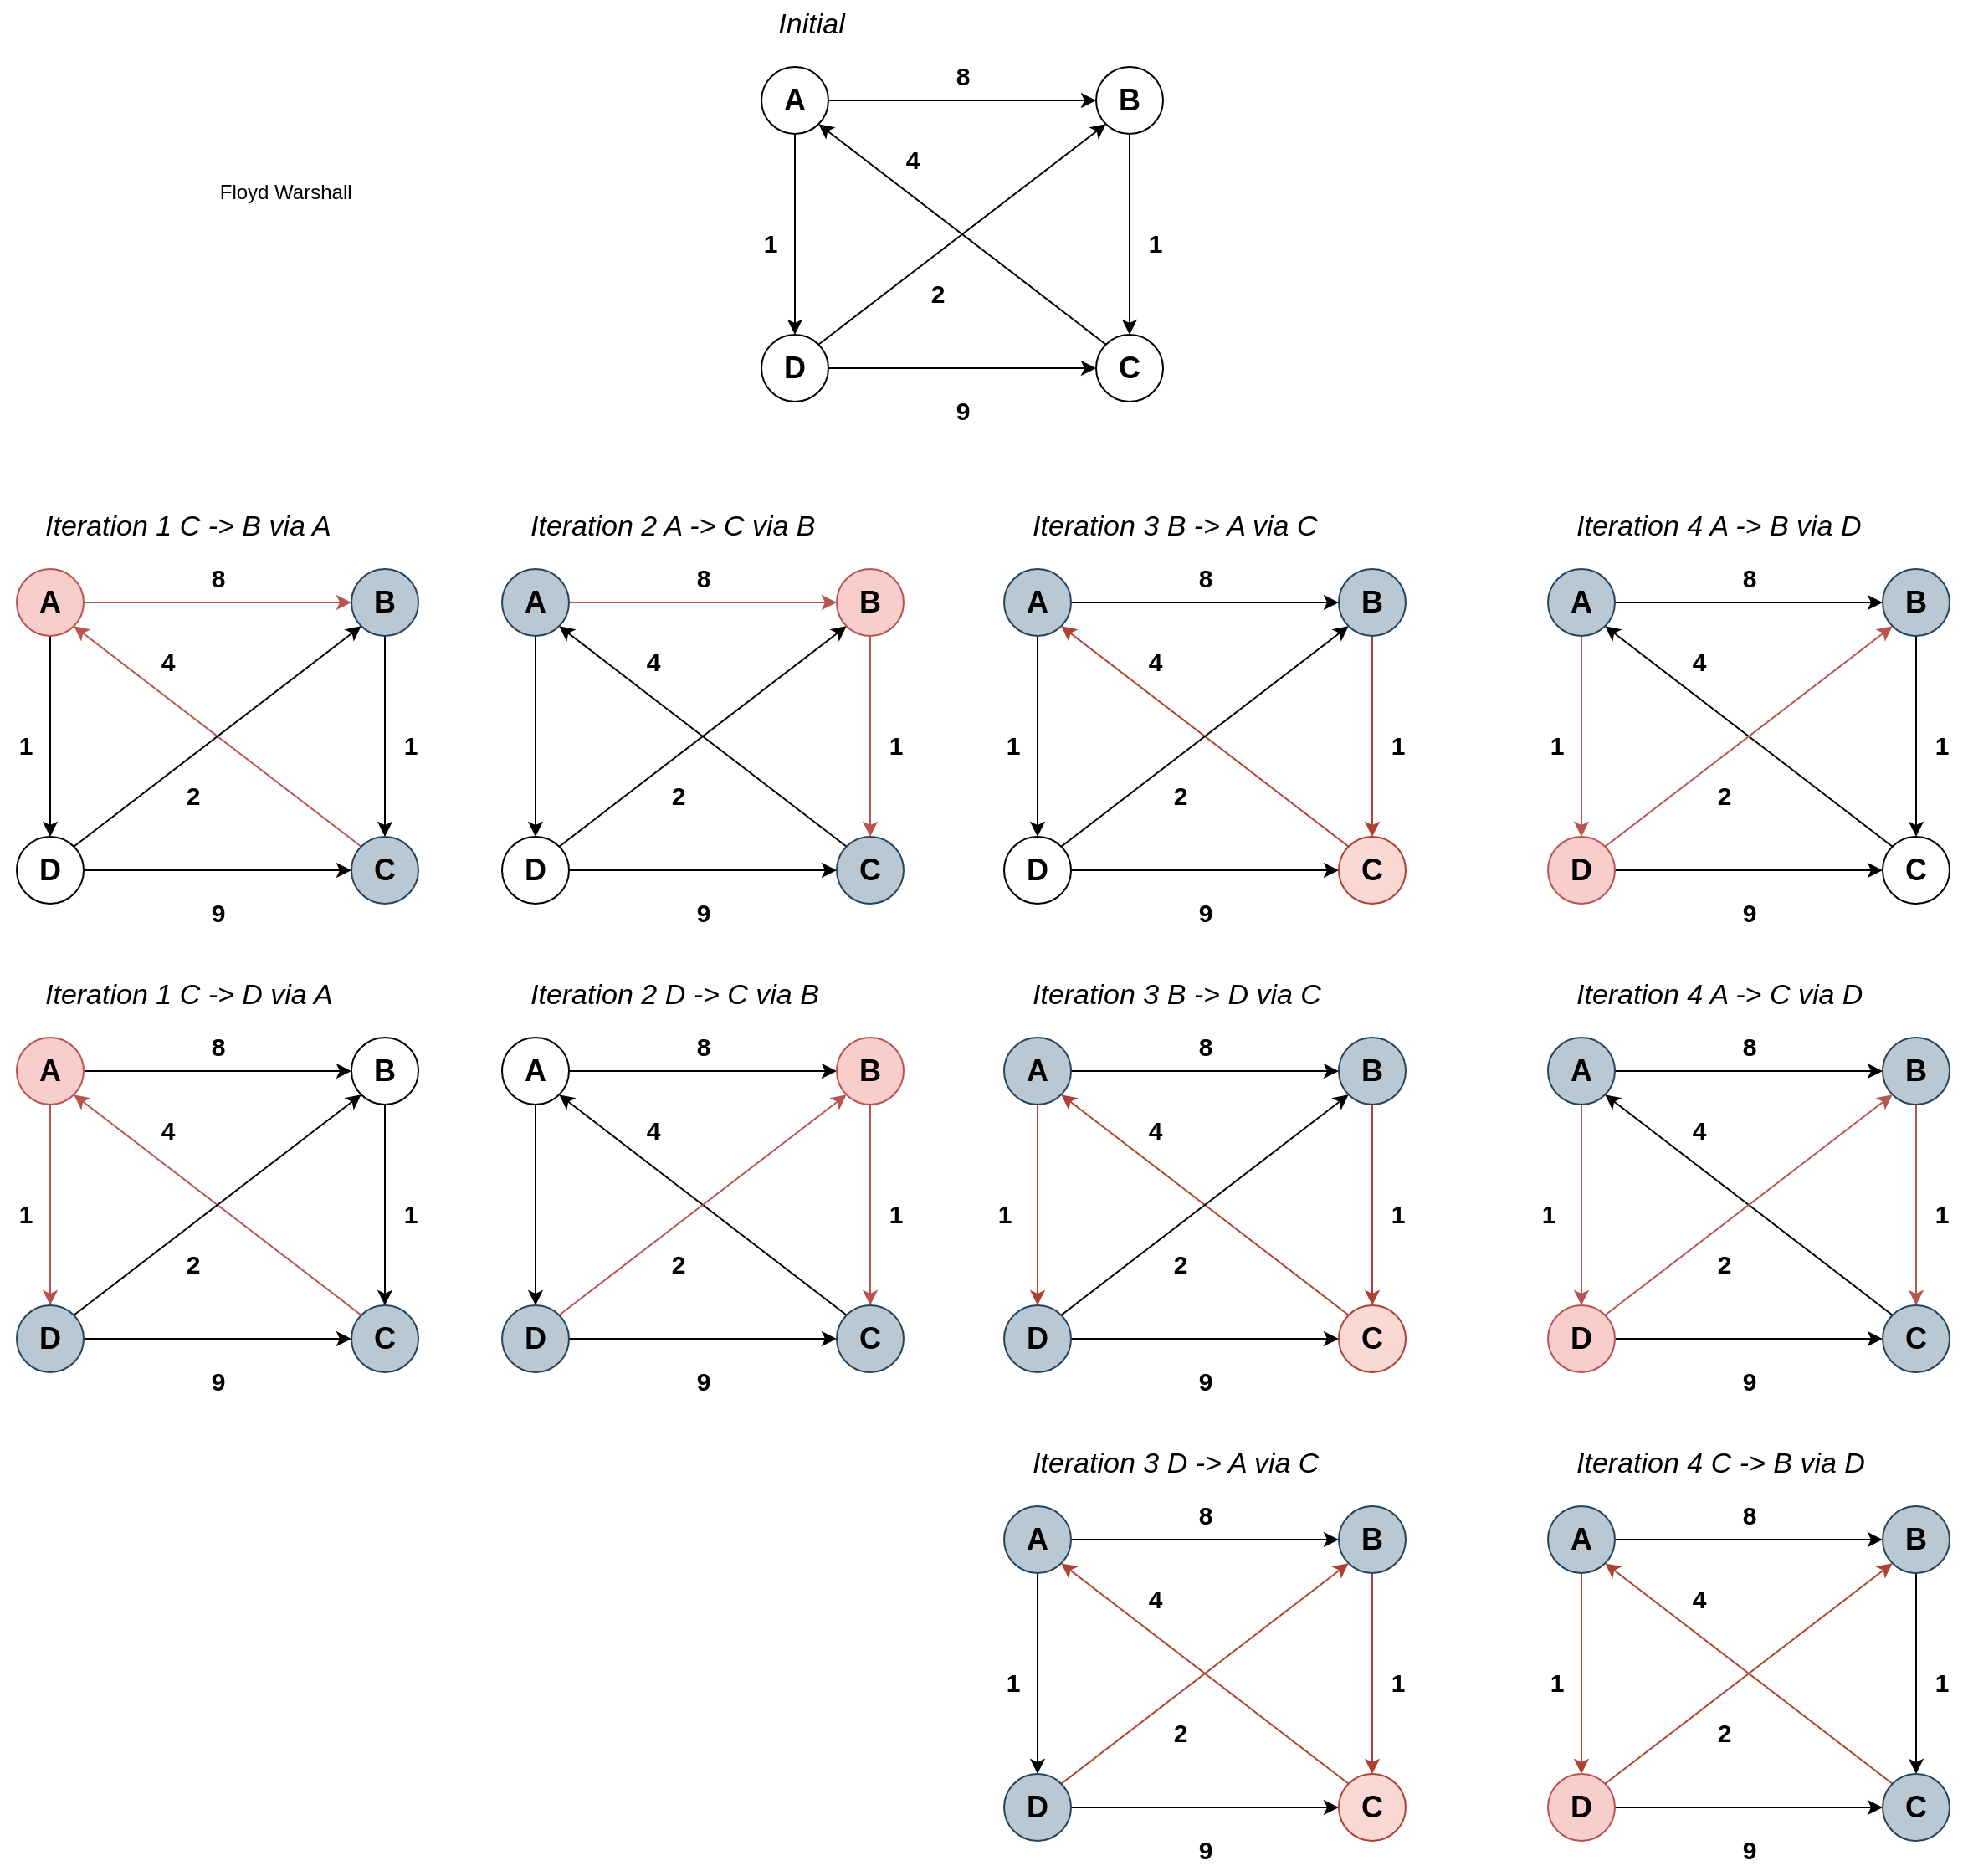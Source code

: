 <mxfile version="22.1.18" type="device">
  <diagram name="Page-1" id="6YFyB_6HSimN8OA7gZ-D">
    <mxGraphModel dx="1242" dy="1082" grid="1" gridSize="10" guides="1" tooltips="1" connect="1" arrows="1" fold="1" page="1" pageScale="1" pageWidth="850" pageHeight="1100" math="0" shadow="0">
      <root>
        <mxCell id="0" />
        <mxCell id="1" parent="0" />
        <mxCell id="Bzx02a5tPrB540sCEJ9Y-5" style="edgeStyle=orthogonalEdgeStyle;rounded=0;orthogonalLoop=1;jettySize=auto;html=1;exitX=1;exitY=0.5;exitDx=0;exitDy=0;entryX=0;entryY=0.5;entryDx=0;entryDy=0;" parent="1" source="Bzx02a5tPrB540sCEJ9Y-1" target="Bzx02a5tPrB540sCEJ9Y-2" edge="1">
          <mxGeometry relative="1" as="geometry" />
        </mxCell>
        <mxCell id="Bzx02a5tPrB540sCEJ9Y-8" style="edgeStyle=orthogonalEdgeStyle;rounded=0;orthogonalLoop=1;jettySize=auto;html=1;exitX=0.5;exitY=1;exitDx=0;exitDy=0;entryX=0.5;entryY=0;entryDx=0;entryDy=0;" parent="1" source="Bzx02a5tPrB540sCEJ9Y-1" target="Bzx02a5tPrB540sCEJ9Y-4" edge="1">
          <mxGeometry relative="1" as="geometry" />
        </mxCell>
        <mxCell id="Bzx02a5tPrB540sCEJ9Y-1" value="&lt;font style=&quot;font-size: 18px;&quot;&gt;&lt;b&gt;A&lt;/b&gt;&lt;/font&gt;" style="ellipse;whiteSpace=wrap;html=1;aspect=fixed;" parent="1" vertex="1">
          <mxGeometry x="525" y="140" width="40" height="40" as="geometry" />
        </mxCell>
        <mxCell id="Bzx02a5tPrB540sCEJ9Y-6" style="edgeStyle=orthogonalEdgeStyle;rounded=0;orthogonalLoop=1;jettySize=auto;html=1;exitX=0.5;exitY=1;exitDx=0;exitDy=0;entryX=0.5;entryY=0;entryDx=0;entryDy=0;" parent="1" source="Bzx02a5tPrB540sCEJ9Y-2" target="Bzx02a5tPrB540sCEJ9Y-3" edge="1">
          <mxGeometry relative="1" as="geometry" />
        </mxCell>
        <mxCell id="Bzx02a5tPrB540sCEJ9Y-2" value="&lt;font style=&quot;font-size: 18px;&quot;&gt;&lt;b&gt;B&lt;/b&gt;&lt;/font&gt;" style="ellipse;whiteSpace=wrap;html=1;aspect=fixed;" parent="1" vertex="1">
          <mxGeometry x="725" y="140" width="40" height="40" as="geometry" />
        </mxCell>
        <mxCell id="Bzx02a5tPrB540sCEJ9Y-7" style="edgeStyle=orthogonalEdgeStyle;rounded=0;orthogonalLoop=1;jettySize=auto;html=1;exitX=1;exitY=0.5;exitDx=0;exitDy=0;entryX=0;entryY=0.5;entryDx=0;entryDy=0;" parent="1" source="Bzx02a5tPrB540sCEJ9Y-4" target="Bzx02a5tPrB540sCEJ9Y-3" edge="1">
          <mxGeometry relative="1" as="geometry" />
        </mxCell>
        <mxCell id="Bzx02a5tPrB540sCEJ9Y-10" style="rounded=0;orthogonalLoop=1;jettySize=auto;html=1;exitX=0;exitY=0;exitDx=0;exitDy=0;entryX=1;entryY=1;entryDx=0;entryDy=0;" parent="1" source="Bzx02a5tPrB540sCEJ9Y-3" target="Bzx02a5tPrB540sCEJ9Y-1" edge="1">
          <mxGeometry relative="1" as="geometry" />
        </mxCell>
        <mxCell id="Bzx02a5tPrB540sCEJ9Y-3" value="&lt;font style=&quot;font-size: 18px;&quot;&gt;&lt;b&gt;C&lt;/b&gt;&lt;/font&gt;" style="ellipse;whiteSpace=wrap;html=1;aspect=fixed;" parent="1" vertex="1">
          <mxGeometry x="725" y="300" width="40" height="40" as="geometry" />
        </mxCell>
        <mxCell id="Bzx02a5tPrB540sCEJ9Y-9" style="rounded=0;orthogonalLoop=1;jettySize=auto;html=1;exitX=1;exitY=0;exitDx=0;exitDy=0;entryX=0;entryY=1;entryDx=0;entryDy=0;" parent="1" source="Bzx02a5tPrB540sCEJ9Y-4" target="Bzx02a5tPrB540sCEJ9Y-2" edge="1">
          <mxGeometry relative="1" as="geometry" />
        </mxCell>
        <mxCell id="Bzx02a5tPrB540sCEJ9Y-4" value="&lt;font style=&quot;font-size: 18px;&quot;&gt;&lt;b&gt;D&lt;/b&gt;&lt;/font&gt;" style="ellipse;whiteSpace=wrap;html=1;aspect=fixed;" parent="1" vertex="1">
          <mxGeometry x="525" y="300" width="40" height="40" as="geometry" />
        </mxCell>
        <mxCell id="Bzx02a5tPrB540sCEJ9Y-11" value="&lt;b&gt;&lt;font style=&quot;font-size: 15px;&quot;&gt;9&lt;/font&gt;&lt;/b&gt;" style="text;html=1;align=center;verticalAlign=middle;resizable=0;points=[];autosize=1;strokeColor=none;fillColor=none;" parent="1" vertex="1">
          <mxGeometry x="630" y="330" width="30" height="30" as="geometry" />
        </mxCell>
        <mxCell id="Bzx02a5tPrB540sCEJ9Y-12" value="&lt;b&gt;&lt;font style=&quot;font-size: 15px;&quot;&gt;4&lt;/font&gt;&lt;/b&gt;" style="text;html=1;align=center;verticalAlign=middle;resizable=0;points=[];autosize=1;strokeColor=none;fillColor=none;" parent="1" vertex="1">
          <mxGeometry x="600" y="180" width="30" height="30" as="geometry" />
        </mxCell>
        <mxCell id="Bzx02a5tPrB540sCEJ9Y-13" value="&lt;b&gt;&lt;font style=&quot;font-size: 15px;&quot;&gt;2&lt;/font&gt;&lt;/b&gt;" style="text;html=1;align=center;verticalAlign=middle;resizable=0;points=[];autosize=1;strokeColor=none;fillColor=none;" parent="1" vertex="1">
          <mxGeometry x="615" y="260" width="30" height="30" as="geometry" />
        </mxCell>
        <mxCell id="Bzx02a5tPrB540sCEJ9Y-14" value="&lt;b&gt;&lt;font style=&quot;font-size: 15px;&quot;&gt;1&lt;/font&gt;&lt;/b&gt;" style="text;html=1;align=center;verticalAlign=middle;resizable=0;points=[];autosize=1;strokeColor=none;fillColor=none;" parent="1" vertex="1">
          <mxGeometry x="515" y="230" width="30" height="30" as="geometry" />
        </mxCell>
        <mxCell id="Bzx02a5tPrB540sCEJ9Y-15" value="&lt;b&gt;&lt;font style=&quot;font-size: 15px;&quot;&gt;8&lt;/font&gt;&lt;/b&gt;" style="text;html=1;align=center;verticalAlign=middle;resizable=0;points=[];autosize=1;strokeColor=none;fillColor=none;" parent="1" vertex="1">
          <mxGeometry x="630" y="130" width="30" height="30" as="geometry" />
        </mxCell>
        <mxCell id="Bzx02a5tPrB540sCEJ9Y-16" value="&lt;b&gt;&lt;font style=&quot;font-size: 15px;&quot;&gt;1&lt;/font&gt;&lt;/b&gt;" style="text;html=1;align=center;verticalAlign=middle;resizable=0;points=[];autosize=1;strokeColor=none;fillColor=none;" parent="1" vertex="1">
          <mxGeometry x="745" y="230" width="30" height="30" as="geometry" />
        </mxCell>
        <mxCell id="Bzx02a5tPrB540sCEJ9Y-17" value="&lt;i&gt;&lt;font style=&quot;font-size: 17px;&quot;&gt;Initial&lt;/font&gt;&lt;/i&gt;" style="text;html=1;strokeColor=none;fillColor=none;align=center;verticalAlign=middle;whiteSpace=wrap;rounded=0;" parent="1" vertex="1">
          <mxGeometry x="525" y="100" width="60" height="30" as="geometry" />
        </mxCell>
        <mxCell id="Bzx02a5tPrB540sCEJ9Y-18" style="edgeStyle=orthogonalEdgeStyle;rounded=0;orthogonalLoop=1;jettySize=auto;html=1;exitX=1;exitY=0.5;exitDx=0;exitDy=0;entryX=0;entryY=0.5;entryDx=0;entryDy=0;fillColor=#f8cecc;strokeColor=#b85450;" parent="1" source="Bzx02a5tPrB540sCEJ9Y-20" target="Bzx02a5tPrB540sCEJ9Y-22" edge="1">
          <mxGeometry relative="1" as="geometry" />
        </mxCell>
        <mxCell id="Bzx02a5tPrB540sCEJ9Y-19" style="edgeStyle=orthogonalEdgeStyle;rounded=0;orthogonalLoop=1;jettySize=auto;html=1;exitX=0.5;exitY=1;exitDx=0;exitDy=0;entryX=0.5;entryY=0;entryDx=0;entryDy=0;" parent="1" source="Bzx02a5tPrB540sCEJ9Y-20" target="Bzx02a5tPrB540sCEJ9Y-27" edge="1">
          <mxGeometry relative="1" as="geometry" />
        </mxCell>
        <mxCell id="Bzx02a5tPrB540sCEJ9Y-20" value="&lt;font style=&quot;font-size: 18px;&quot;&gt;&lt;b&gt;A&lt;/b&gt;&lt;/font&gt;" style="ellipse;whiteSpace=wrap;html=1;aspect=fixed;fillColor=#f8cecc;strokeColor=#b85450;" parent="1" vertex="1">
          <mxGeometry x="80" y="440" width="40" height="40" as="geometry" />
        </mxCell>
        <mxCell id="Bzx02a5tPrB540sCEJ9Y-21" style="edgeStyle=orthogonalEdgeStyle;rounded=0;orthogonalLoop=1;jettySize=auto;html=1;exitX=0.5;exitY=1;exitDx=0;exitDy=0;entryX=0.5;entryY=0;entryDx=0;entryDy=0;" parent="1" source="Bzx02a5tPrB540sCEJ9Y-22" target="Bzx02a5tPrB540sCEJ9Y-25" edge="1">
          <mxGeometry relative="1" as="geometry" />
        </mxCell>
        <mxCell id="Bzx02a5tPrB540sCEJ9Y-22" value="&lt;font style=&quot;font-size: 18px;&quot;&gt;&lt;b&gt;B&lt;/b&gt;&lt;/font&gt;" style="ellipse;whiteSpace=wrap;html=1;aspect=fixed;fillColor=#bac8d3;strokeColor=#23445d;" parent="1" vertex="1">
          <mxGeometry x="280" y="440" width="40" height="40" as="geometry" />
        </mxCell>
        <mxCell id="Bzx02a5tPrB540sCEJ9Y-23" style="edgeStyle=orthogonalEdgeStyle;rounded=0;orthogonalLoop=1;jettySize=auto;html=1;exitX=1;exitY=0.5;exitDx=0;exitDy=0;entryX=0;entryY=0.5;entryDx=0;entryDy=0;" parent="1" source="Bzx02a5tPrB540sCEJ9Y-27" target="Bzx02a5tPrB540sCEJ9Y-25" edge="1">
          <mxGeometry relative="1" as="geometry" />
        </mxCell>
        <mxCell id="Bzx02a5tPrB540sCEJ9Y-24" style="rounded=0;orthogonalLoop=1;jettySize=auto;html=1;exitX=0;exitY=0;exitDx=0;exitDy=0;entryX=1;entryY=1;entryDx=0;entryDy=0;fillColor=#f8cecc;strokeColor=#b85450;" parent="1" source="Bzx02a5tPrB540sCEJ9Y-25" target="Bzx02a5tPrB540sCEJ9Y-20" edge="1">
          <mxGeometry relative="1" as="geometry" />
        </mxCell>
        <mxCell id="Bzx02a5tPrB540sCEJ9Y-25" value="&lt;font style=&quot;font-size: 18px;&quot;&gt;&lt;b&gt;C&lt;/b&gt;&lt;/font&gt;" style="ellipse;whiteSpace=wrap;html=1;aspect=fixed;fillColor=#bac8d3;strokeColor=#23445d;" parent="1" vertex="1">
          <mxGeometry x="280" y="600" width="40" height="40" as="geometry" />
        </mxCell>
        <mxCell id="Bzx02a5tPrB540sCEJ9Y-26" style="rounded=0;orthogonalLoop=1;jettySize=auto;html=1;exitX=1;exitY=0;exitDx=0;exitDy=0;entryX=0;entryY=1;entryDx=0;entryDy=0;" parent="1" source="Bzx02a5tPrB540sCEJ9Y-27" target="Bzx02a5tPrB540sCEJ9Y-22" edge="1">
          <mxGeometry relative="1" as="geometry" />
        </mxCell>
        <mxCell id="Bzx02a5tPrB540sCEJ9Y-27" value="&lt;font style=&quot;font-size: 18px;&quot;&gt;&lt;b&gt;D&lt;/b&gt;&lt;/font&gt;" style="ellipse;whiteSpace=wrap;html=1;aspect=fixed;" parent="1" vertex="1">
          <mxGeometry x="80" y="600" width="40" height="40" as="geometry" />
        </mxCell>
        <mxCell id="Bzx02a5tPrB540sCEJ9Y-28" value="&lt;b&gt;&lt;font style=&quot;font-size: 15px;&quot;&gt;9&lt;/font&gt;&lt;/b&gt;" style="text;html=1;align=center;verticalAlign=middle;resizable=0;points=[];autosize=1;strokeColor=none;fillColor=none;" parent="1" vertex="1">
          <mxGeometry x="185" y="630" width="30" height="30" as="geometry" />
        </mxCell>
        <mxCell id="Bzx02a5tPrB540sCEJ9Y-29" value="&lt;b&gt;&lt;font style=&quot;font-size: 15px;&quot;&gt;4&lt;/font&gt;&lt;/b&gt;" style="text;html=1;align=center;verticalAlign=middle;resizable=0;points=[];autosize=1;strokeColor=none;fillColor=none;" parent="1" vertex="1">
          <mxGeometry x="155" y="480" width="30" height="30" as="geometry" />
        </mxCell>
        <mxCell id="Bzx02a5tPrB540sCEJ9Y-30" value="&lt;b&gt;&lt;font style=&quot;font-size: 15px;&quot;&gt;2&lt;/font&gt;&lt;/b&gt;" style="text;html=1;align=center;verticalAlign=middle;resizable=0;points=[];autosize=1;strokeColor=none;fillColor=none;" parent="1" vertex="1">
          <mxGeometry x="170" y="560" width="30" height="30" as="geometry" />
        </mxCell>
        <mxCell id="Bzx02a5tPrB540sCEJ9Y-31" value="&lt;b&gt;&lt;font style=&quot;font-size: 15px;&quot;&gt;1&lt;/font&gt;&lt;/b&gt;" style="text;html=1;align=center;verticalAlign=middle;resizable=0;points=[];autosize=1;strokeColor=none;fillColor=none;" parent="1" vertex="1">
          <mxGeometry x="70" y="530" width="30" height="30" as="geometry" />
        </mxCell>
        <mxCell id="Bzx02a5tPrB540sCEJ9Y-32" value="&lt;b&gt;&lt;font style=&quot;font-size: 15px;&quot;&gt;8&lt;/font&gt;&lt;/b&gt;" style="text;html=1;align=center;verticalAlign=middle;resizable=0;points=[];autosize=1;strokeColor=none;fillColor=none;" parent="1" vertex="1">
          <mxGeometry x="185" y="430" width="30" height="30" as="geometry" />
        </mxCell>
        <mxCell id="Bzx02a5tPrB540sCEJ9Y-33" value="&lt;b&gt;&lt;font style=&quot;font-size: 15px;&quot;&gt;1&lt;/font&gt;&lt;/b&gt;" style="text;html=1;align=center;verticalAlign=middle;resizable=0;points=[];autosize=1;strokeColor=none;fillColor=none;" parent="1" vertex="1">
          <mxGeometry x="300" y="530" width="30" height="30" as="geometry" />
        </mxCell>
        <mxCell id="Bzx02a5tPrB540sCEJ9Y-34" value="&lt;i&gt;&lt;font style=&quot;font-size: 17px;&quot;&gt;Iteration 1 C -&amp;gt; B via A&lt;/font&gt;&lt;/i&gt;" style="text;html=1;strokeColor=none;fillColor=none;align=left;verticalAlign=middle;whiteSpace=wrap;rounded=0;" parent="1" vertex="1">
          <mxGeometry x="95" y="400" width="175" height="30" as="geometry" />
        </mxCell>
        <mxCell id="Bzx02a5tPrB540sCEJ9Y-35" style="edgeStyle=orthogonalEdgeStyle;rounded=0;orthogonalLoop=1;jettySize=auto;html=1;exitX=1;exitY=0.5;exitDx=0;exitDy=0;entryX=0;entryY=0.5;entryDx=0;entryDy=0;fillColor=#dae8fc;strokeColor=#000000;" parent="1" source="Bzx02a5tPrB540sCEJ9Y-37" target="Bzx02a5tPrB540sCEJ9Y-39" edge="1">
          <mxGeometry relative="1" as="geometry" />
        </mxCell>
        <mxCell id="Bzx02a5tPrB540sCEJ9Y-36" style="edgeStyle=orthogonalEdgeStyle;rounded=0;orthogonalLoop=1;jettySize=auto;html=1;exitX=0.5;exitY=1;exitDx=0;exitDy=0;entryX=0.5;entryY=0;entryDx=0;entryDy=0;fillColor=#f8cecc;strokeColor=#b85450;" parent="1" source="Bzx02a5tPrB540sCEJ9Y-37" target="Bzx02a5tPrB540sCEJ9Y-44" edge="1">
          <mxGeometry relative="1" as="geometry" />
        </mxCell>
        <mxCell id="Bzx02a5tPrB540sCEJ9Y-37" value="&lt;font style=&quot;font-size: 18px;&quot;&gt;&lt;b&gt;A&lt;/b&gt;&lt;/font&gt;" style="ellipse;whiteSpace=wrap;html=1;aspect=fixed;fillColor=#f8cecc;strokeColor=#b85450;" parent="1" vertex="1">
          <mxGeometry x="80" y="720" width="40" height="40" as="geometry" />
        </mxCell>
        <mxCell id="Bzx02a5tPrB540sCEJ9Y-38" style="edgeStyle=orthogonalEdgeStyle;rounded=0;orthogonalLoop=1;jettySize=auto;html=1;exitX=0.5;exitY=1;exitDx=0;exitDy=0;entryX=0.5;entryY=0;entryDx=0;entryDy=0;" parent="1" source="Bzx02a5tPrB540sCEJ9Y-39" target="Bzx02a5tPrB540sCEJ9Y-42" edge="1">
          <mxGeometry relative="1" as="geometry" />
        </mxCell>
        <mxCell id="Bzx02a5tPrB540sCEJ9Y-39" value="&lt;font style=&quot;font-size: 18px;&quot;&gt;&lt;b&gt;B&lt;/b&gt;&lt;/font&gt;" style="ellipse;whiteSpace=wrap;html=1;aspect=fixed;" parent="1" vertex="1">
          <mxGeometry x="280" y="720" width="40" height="40" as="geometry" />
        </mxCell>
        <mxCell id="Bzx02a5tPrB540sCEJ9Y-40" style="edgeStyle=orthogonalEdgeStyle;rounded=0;orthogonalLoop=1;jettySize=auto;html=1;exitX=1;exitY=0.5;exitDx=0;exitDy=0;entryX=0;entryY=0.5;entryDx=0;entryDy=0;" parent="1" source="Bzx02a5tPrB540sCEJ9Y-44" target="Bzx02a5tPrB540sCEJ9Y-42" edge="1">
          <mxGeometry relative="1" as="geometry" />
        </mxCell>
        <mxCell id="Bzx02a5tPrB540sCEJ9Y-41" style="rounded=0;orthogonalLoop=1;jettySize=auto;html=1;exitX=0;exitY=0;exitDx=0;exitDy=0;entryX=1;entryY=1;entryDx=0;entryDy=0;fillColor=#f8cecc;strokeColor=#b85450;" parent="1" source="Bzx02a5tPrB540sCEJ9Y-42" target="Bzx02a5tPrB540sCEJ9Y-37" edge="1">
          <mxGeometry relative="1" as="geometry" />
        </mxCell>
        <mxCell id="Bzx02a5tPrB540sCEJ9Y-42" value="&lt;font style=&quot;font-size: 18px;&quot;&gt;&lt;b&gt;C&lt;/b&gt;&lt;/font&gt;" style="ellipse;whiteSpace=wrap;html=1;aspect=fixed;fillColor=#bac8d3;strokeColor=#23445d;" parent="1" vertex="1">
          <mxGeometry x="280" y="880" width="40" height="40" as="geometry" />
        </mxCell>
        <mxCell id="Bzx02a5tPrB540sCEJ9Y-43" style="rounded=0;orthogonalLoop=1;jettySize=auto;html=1;exitX=1;exitY=0;exitDx=0;exitDy=0;entryX=0;entryY=1;entryDx=0;entryDy=0;" parent="1" source="Bzx02a5tPrB540sCEJ9Y-44" target="Bzx02a5tPrB540sCEJ9Y-39" edge="1">
          <mxGeometry relative="1" as="geometry" />
        </mxCell>
        <mxCell id="Bzx02a5tPrB540sCEJ9Y-44" value="&lt;font style=&quot;font-size: 18px;&quot;&gt;&lt;b&gt;D&lt;/b&gt;&lt;/font&gt;" style="ellipse;whiteSpace=wrap;html=1;aspect=fixed;fillColor=#bac8d3;strokeColor=#23445d;" parent="1" vertex="1">
          <mxGeometry x="80" y="880" width="40" height="40" as="geometry" />
        </mxCell>
        <mxCell id="Bzx02a5tPrB540sCEJ9Y-45" value="&lt;b&gt;&lt;font style=&quot;font-size: 15px;&quot;&gt;9&lt;/font&gt;&lt;/b&gt;" style="text;html=1;align=center;verticalAlign=middle;resizable=0;points=[];autosize=1;strokeColor=none;fillColor=none;" parent="1" vertex="1">
          <mxGeometry x="185" y="910" width="30" height="30" as="geometry" />
        </mxCell>
        <mxCell id="Bzx02a5tPrB540sCEJ9Y-46" value="&lt;b&gt;&lt;font style=&quot;font-size: 15px;&quot;&gt;4&lt;/font&gt;&lt;/b&gt;" style="text;html=1;align=center;verticalAlign=middle;resizable=0;points=[];autosize=1;strokeColor=none;fillColor=none;" parent="1" vertex="1">
          <mxGeometry x="155" y="760" width="30" height="30" as="geometry" />
        </mxCell>
        <mxCell id="Bzx02a5tPrB540sCEJ9Y-47" value="&lt;b&gt;&lt;font style=&quot;font-size: 15px;&quot;&gt;2&lt;/font&gt;&lt;/b&gt;" style="text;html=1;align=center;verticalAlign=middle;resizable=0;points=[];autosize=1;strokeColor=none;fillColor=none;" parent="1" vertex="1">
          <mxGeometry x="170" y="840" width="30" height="30" as="geometry" />
        </mxCell>
        <mxCell id="Bzx02a5tPrB540sCEJ9Y-48" value="&lt;b&gt;&lt;font style=&quot;font-size: 15px;&quot;&gt;1&lt;/font&gt;&lt;/b&gt;" style="text;html=1;align=center;verticalAlign=middle;resizable=0;points=[];autosize=1;strokeColor=none;fillColor=none;" parent="1" vertex="1">
          <mxGeometry x="70" y="810" width="30" height="30" as="geometry" />
        </mxCell>
        <mxCell id="Bzx02a5tPrB540sCEJ9Y-49" value="&lt;b&gt;&lt;font style=&quot;font-size: 15px;&quot;&gt;8&lt;/font&gt;&lt;/b&gt;" style="text;html=1;align=center;verticalAlign=middle;resizable=0;points=[];autosize=1;strokeColor=none;fillColor=none;" parent="1" vertex="1">
          <mxGeometry x="185" y="710" width="30" height="30" as="geometry" />
        </mxCell>
        <mxCell id="Bzx02a5tPrB540sCEJ9Y-50" value="&lt;b&gt;&lt;font style=&quot;font-size: 15px;&quot;&gt;1&lt;/font&gt;&lt;/b&gt;" style="text;html=1;align=center;verticalAlign=middle;resizable=0;points=[];autosize=1;strokeColor=none;fillColor=none;" parent="1" vertex="1">
          <mxGeometry x="300" y="810" width="30" height="30" as="geometry" />
        </mxCell>
        <mxCell id="Bzx02a5tPrB540sCEJ9Y-51" value="&lt;i&gt;&lt;font style=&quot;font-size: 17px;&quot;&gt;Iteration 1 C -&amp;gt; D via A&lt;/font&gt;&lt;/i&gt;" style="text;html=1;strokeColor=none;fillColor=none;align=left;verticalAlign=middle;whiteSpace=wrap;rounded=0;" parent="1" vertex="1">
          <mxGeometry x="95" y="680" width="175" height="30" as="geometry" />
        </mxCell>
        <mxCell id="JX1Twu685BCx0ZPiAXWD-1" style="edgeStyle=orthogonalEdgeStyle;rounded=0;orthogonalLoop=1;jettySize=auto;html=1;exitX=1;exitY=0.5;exitDx=0;exitDy=0;entryX=0;entryY=0.5;entryDx=0;entryDy=0;fillColor=#f8cecc;strokeColor=#b85450;" parent="1" source="JX1Twu685BCx0ZPiAXWD-3" target="JX1Twu685BCx0ZPiAXWD-5" edge="1">
          <mxGeometry relative="1" as="geometry" />
        </mxCell>
        <mxCell id="JX1Twu685BCx0ZPiAXWD-2" style="edgeStyle=orthogonalEdgeStyle;rounded=0;orthogonalLoop=1;jettySize=auto;html=1;exitX=0.5;exitY=1;exitDx=0;exitDy=0;entryX=0.5;entryY=0;entryDx=0;entryDy=0;" parent="1" source="JX1Twu685BCx0ZPiAXWD-3" target="JX1Twu685BCx0ZPiAXWD-10" edge="1">
          <mxGeometry relative="1" as="geometry" />
        </mxCell>
        <mxCell id="JX1Twu685BCx0ZPiAXWD-3" value="&lt;font style=&quot;font-size: 18px;&quot;&gt;&lt;b&gt;A&lt;/b&gt;&lt;/font&gt;" style="ellipse;whiteSpace=wrap;html=1;aspect=fixed;fillColor=#bac8d3;strokeColor=#23445d;" parent="1" vertex="1">
          <mxGeometry x="370" y="440" width="40" height="40" as="geometry" />
        </mxCell>
        <mxCell id="JX1Twu685BCx0ZPiAXWD-4" style="edgeStyle=orthogonalEdgeStyle;rounded=0;orthogonalLoop=1;jettySize=auto;html=1;exitX=0.5;exitY=1;exitDx=0;exitDy=0;entryX=0.5;entryY=0;entryDx=0;entryDy=0;fillColor=#f8cecc;strokeColor=#b85450;" parent="1" source="JX1Twu685BCx0ZPiAXWD-5" target="JX1Twu685BCx0ZPiAXWD-8" edge="1">
          <mxGeometry relative="1" as="geometry" />
        </mxCell>
        <mxCell id="JX1Twu685BCx0ZPiAXWD-5" value="&lt;font style=&quot;font-size: 18px;&quot;&gt;&lt;b&gt;B&lt;/b&gt;&lt;/font&gt;" style="ellipse;whiteSpace=wrap;html=1;aspect=fixed;fillColor=#f8cecc;strokeColor=#b85450;" parent="1" vertex="1">
          <mxGeometry x="570" y="440" width="40" height="40" as="geometry" />
        </mxCell>
        <mxCell id="JX1Twu685BCx0ZPiAXWD-6" style="edgeStyle=orthogonalEdgeStyle;rounded=0;orthogonalLoop=1;jettySize=auto;html=1;exitX=1;exitY=0.5;exitDx=0;exitDy=0;entryX=0;entryY=0.5;entryDx=0;entryDy=0;" parent="1" source="JX1Twu685BCx0ZPiAXWD-10" target="JX1Twu685BCx0ZPiAXWD-8" edge="1">
          <mxGeometry relative="1" as="geometry" />
        </mxCell>
        <mxCell id="JX1Twu685BCx0ZPiAXWD-7" style="rounded=0;orthogonalLoop=1;jettySize=auto;html=1;exitX=0;exitY=0;exitDx=0;exitDy=0;entryX=1;entryY=1;entryDx=0;entryDy=0;fillColor=#f8cecc;strokeColor=#000000;" parent="1" source="JX1Twu685BCx0ZPiAXWD-8" target="JX1Twu685BCx0ZPiAXWD-3" edge="1">
          <mxGeometry relative="1" as="geometry" />
        </mxCell>
        <mxCell id="JX1Twu685BCx0ZPiAXWD-8" value="&lt;font style=&quot;font-size: 18px;&quot;&gt;&lt;b&gt;C&lt;/b&gt;&lt;/font&gt;" style="ellipse;whiteSpace=wrap;html=1;aspect=fixed;fillColor=#bac8d3;strokeColor=#23445d;" parent="1" vertex="1">
          <mxGeometry x="570" y="600" width="40" height="40" as="geometry" />
        </mxCell>
        <mxCell id="JX1Twu685BCx0ZPiAXWD-9" style="rounded=0;orthogonalLoop=1;jettySize=auto;html=1;exitX=1;exitY=0;exitDx=0;exitDy=0;entryX=0;entryY=1;entryDx=0;entryDy=0;" parent="1" source="JX1Twu685BCx0ZPiAXWD-10" target="JX1Twu685BCx0ZPiAXWD-5" edge="1">
          <mxGeometry relative="1" as="geometry" />
        </mxCell>
        <mxCell id="JX1Twu685BCx0ZPiAXWD-10" value="&lt;font style=&quot;font-size: 18px;&quot;&gt;&lt;b&gt;D&lt;/b&gt;&lt;/font&gt;" style="ellipse;whiteSpace=wrap;html=1;aspect=fixed;" parent="1" vertex="1">
          <mxGeometry x="370" y="600" width="40" height="40" as="geometry" />
        </mxCell>
        <mxCell id="JX1Twu685BCx0ZPiAXWD-11" value="&lt;b&gt;&lt;font style=&quot;font-size: 15px;&quot;&gt;9&lt;/font&gt;&lt;/b&gt;" style="text;html=1;align=center;verticalAlign=middle;resizable=0;points=[];autosize=1;strokeColor=none;fillColor=none;" parent="1" vertex="1">
          <mxGeometry x="475" y="630" width="30" height="30" as="geometry" />
        </mxCell>
        <mxCell id="JX1Twu685BCx0ZPiAXWD-12" value="&lt;b&gt;&lt;font style=&quot;font-size: 15px;&quot;&gt;4&lt;/font&gt;&lt;/b&gt;" style="text;html=1;align=center;verticalAlign=middle;resizable=0;points=[];autosize=1;strokeColor=none;fillColor=none;" parent="1" vertex="1">
          <mxGeometry x="445" y="480" width="30" height="30" as="geometry" />
        </mxCell>
        <mxCell id="JX1Twu685BCx0ZPiAXWD-13" value="&lt;b&gt;&lt;font style=&quot;font-size: 15px;&quot;&gt;2&lt;/font&gt;&lt;/b&gt;" style="text;html=1;align=center;verticalAlign=middle;resizable=0;points=[];autosize=1;strokeColor=none;fillColor=none;" parent="1" vertex="1">
          <mxGeometry x="460" y="560" width="30" height="30" as="geometry" />
        </mxCell>
        <mxCell id="JX1Twu685BCx0ZPiAXWD-14" value="&lt;b&gt;&lt;font style=&quot;font-size: 15px;&quot;&gt;8&lt;/font&gt;&lt;/b&gt;" style="text;html=1;align=center;verticalAlign=middle;resizable=0;points=[];autosize=1;strokeColor=none;fillColor=none;" parent="1" vertex="1">
          <mxGeometry x="475" y="430" width="30" height="30" as="geometry" />
        </mxCell>
        <mxCell id="JX1Twu685BCx0ZPiAXWD-15" value="&lt;b&gt;&lt;font style=&quot;font-size: 15px;&quot;&gt;1&lt;/font&gt;&lt;/b&gt;" style="text;html=1;align=center;verticalAlign=middle;resizable=0;points=[];autosize=1;strokeColor=none;fillColor=none;" parent="1" vertex="1">
          <mxGeometry x="590" y="530" width="30" height="30" as="geometry" />
        </mxCell>
        <mxCell id="JX1Twu685BCx0ZPiAXWD-16" value="&lt;i&gt;&lt;font style=&quot;font-size: 17px;&quot;&gt;Iteration 2 A -&amp;gt; C via B&lt;/font&gt;&lt;/i&gt;" style="text;html=1;strokeColor=none;fillColor=none;align=left;verticalAlign=middle;whiteSpace=wrap;rounded=0;" parent="1" vertex="1">
          <mxGeometry x="385" y="400" width="175" height="30" as="geometry" />
        </mxCell>
        <mxCell id="JX1Twu685BCx0ZPiAXWD-17" style="edgeStyle=orthogonalEdgeStyle;rounded=0;orthogonalLoop=1;jettySize=auto;html=1;exitX=1;exitY=0.5;exitDx=0;exitDy=0;entryX=0;entryY=0.5;entryDx=0;entryDy=0;fillColor=#dae8fc;strokeColor=#000000;" parent="1" source="JX1Twu685BCx0ZPiAXWD-19" target="JX1Twu685BCx0ZPiAXWD-21" edge="1">
          <mxGeometry relative="1" as="geometry" />
        </mxCell>
        <mxCell id="JX1Twu685BCx0ZPiAXWD-18" style="edgeStyle=orthogonalEdgeStyle;rounded=0;orthogonalLoop=1;jettySize=auto;html=1;exitX=0.5;exitY=1;exitDx=0;exitDy=0;entryX=0.5;entryY=0;entryDx=0;entryDy=0;fillColor=#f8cecc;strokeColor=#000000;" parent="1" source="JX1Twu685BCx0ZPiAXWD-19" target="JX1Twu685BCx0ZPiAXWD-26" edge="1">
          <mxGeometry relative="1" as="geometry" />
        </mxCell>
        <mxCell id="JX1Twu685BCx0ZPiAXWD-19" value="&lt;font style=&quot;font-size: 18px;&quot;&gt;&lt;b&gt;A&lt;/b&gt;&lt;/font&gt;" style="ellipse;whiteSpace=wrap;html=1;aspect=fixed;" parent="1" vertex="1">
          <mxGeometry x="370" y="720" width="40" height="40" as="geometry" />
        </mxCell>
        <mxCell id="JX1Twu685BCx0ZPiAXWD-20" style="edgeStyle=orthogonalEdgeStyle;rounded=0;orthogonalLoop=1;jettySize=auto;html=1;exitX=0.5;exitY=1;exitDx=0;exitDy=0;entryX=0.5;entryY=0;entryDx=0;entryDy=0;fillColor=#f8cecc;strokeColor=#b85450;" parent="1" source="JX1Twu685BCx0ZPiAXWD-21" target="JX1Twu685BCx0ZPiAXWD-24" edge="1">
          <mxGeometry relative="1" as="geometry" />
        </mxCell>
        <mxCell id="JX1Twu685BCx0ZPiAXWD-21" value="&lt;font style=&quot;font-size: 18px;&quot;&gt;&lt;b&gt;B&lt;/b&gt;&lt;/font&gt;" style="ellipse;whiteSpace=wrap;html=1;aspect=fixed;fillColor=#f8cecc;strokeColor=#b85450;" parent="1" vertex="1">
          <mxGeometry x="570" y="720" width="40" height="40" as="geometry" />
        </mxCell>
        <mxCell id="JX1Twu685BCx0ZPiAXWD-22" style="edgeStyle=orthogonalEdgeStyle;rounded=0;orthogonalLoop=1;jettySize=auto;html=1;exitX=1;exitY=0.5;exitDx=0;exitDy=0;entryX=0;entryY=0.5;entryDx=0;entryDy=0;" parent="1" source="JX1Twu685BCx0ZPiAXWD-26" target="JX1Twu685BCx0ZPiAXWD-24" edge="1">
          <mxGeometry relative="1" as="geometry" />
        </mxCell>
        <mxCell id="JX1Twu685BCx0ZPiAXWD-23" style="rounded=0;orthogonalLoop=1;jettySize=auto;html=1;exitX=0;exitY=0;exitDx=0;exitDy=0;entryX=1;entryY=1;entryDx=0;entryDy=0;fillColor=#f8cecc;strokeColor=#000000;" parent="1" source="JX1Twu685BCx0ZPiAXWD-24" target="JX1Twu685BCx0ZPiAXWD-19" edge="1">
          <mxGeometry relative="1" as="geometry" />
        </mxCell>
        <mxCell id="JX1Twu685BCx0ZPiAXWD-24" value="&lt;font style=&quot;font-size: 18px;&quot;&gt;&lt;b&gt;C&lt;/b&gt;&lt;/font&gt;" style="ellipse;whiteSpace=wrap;html=1;aspect=fixed;fillColor=#bac8d3;strokeColor=#23445d;" parent="1" vertex="1">
          <mxGeometry x="570" y="880" width="40" height="40" as="geometry" />
        </mxCell>
        <mxCell id="JX1Twu685BCx0ZPiAXWD-25" style="rounded=0;orthogonalLoop=1;jettySize=auto;html=1;exitX=1;exitY=0;exitDx=0;exitDy=0;entryX=0;entryY=1;entryDx=0;entryDy=0;fillColor=#f8cecc;strokeColor=#b85450;" parent="1" source="JX1Twu685BCx0ZPiAXWD-26" target="JX1Twu685BCx0ZPiAXWD-21" edge="1">
          <mxGeometry relative="1" as="geometry" />
        </mxCell>
        <mxCell id="JX1Twu685BCx0ZPiAXWD-26" value="&lt;font style=&quot;font-size: 18px;&quot;&gt;&lt;b&gt;D&lt;/b&gt;&lt;/font&gt;" style="ellipse;whiteSpace=wrap;html=1;aspect=fixed;fillColor=#bac8d3;strokeColor=#23445d;" parent="1" vertex="1">
          <mxGeometry x="370" y="880" width="40" height="40" as="geometry" />
        </mxCell>
        <mxCell id="JX1Twu685BCx0ZPiAXWD-27" value="&lt;b&gt;&lt;font style=&quot;font-size: 15px;&quot;&gt;9&lt;/font&gt;&lt;/b&gt;" style="text;html=1;align=center;verticalAlign=middle;resizable=0;points=[];autosize=1;strokeColor=none;fillColor=none;" parent="1" vertex="1">
          <mxGeometry x="475" y="910" width="30" height="30" as="geometry" />
        </mxCell>
        <mxCell id="JX1Twu685BCx0ZPiAXWD-28" value="&lt;b&gt;&lt;font style=&quot;font-size: 15px;&quot;&gt;4&lt;/font&gt;&lt;/b&gt;" style="text;html=1;align=center;verticalAlign=middle;resizable=0;points=[];autosize=1;strokeColor=none;fillColor=none;" parent="1" vertex="1">
          <mxGeometry x="445" y="760" width="30" height="30" as="geometry" />
        </mxCell>
        <mxCell id="JX1Twu685BCx0ZPiAXWD-29" value="&lt;b&gt;&lt;font style=&quot;font-size: 15px;&quot;&gt;2&lt;/font&gt;&lt;/b&gt;" style="text;html=1;align=center;verticalAlign=middle;resizable=0;points=[];autosize=1;strokeColor=none;fillColor=none;" parent="1" vertex="1">
          <mxGeometry x="460" y="840" width="30" height="30" as="geometry" />
        </mxCell>
        <mxCell id="JX1Twu685BCx0ZPiAXWD-30" value="&lt;b&gt;&lt;font style=&quot;font-size: 15px;&quot;&gt;8&lt;/font&gt;&lt;/b&gt;" style="text;html=1;align=center;verticalAlign=middle;resizable=0;points=[];autosize=1;strokeColor=none;fillColor=none;" parent="1" vertex="1">
          <mxGeometry x="475" y="710" width="30" height="30" as="geometry" />
        </mxCell>
        <mxCell id="JX1Twu685BCx0ZPiAXWD-31" value="&lt;b&gt;&lt;font style=&quot;font-size: 15px;&quot;&gt;1&lt;/font&gt;&lt;/b&gt;" style="text;html=1;align=center;verticalAlign=middle;resizable=0;points=[];autosize=1;strokeColor=none;fillColor=none;" parent="1" vertex="1">
          <mxGeometry x="590" y="810" width="30" height="30" as="geometry" />
        </mxCell>
        <mxCell id="JX1Twu685BCx0ZPiAXWD-32" value="&lt;i&gt;&lt;font style=&quot;font-size: 17px;&quot;&gt;Iteration 2 D -&amp;gt; C via B&lt;/font&gt;&lt;/i&gt;" style="text;html=1;strokeColor=none;fillColor=none;align=left;verticalAlign=middle;whiteSpace=wrap;rounded=0;" parent="1" vertex="1">
          <mxGeometry x="385" y="680" width="175" height="30" as="geometry" />
        </mxCell>
        <mxCell id="JX1Twu685BCx0ZPiAXWD-33" style="edgeStyle=orthogonalEdgeStyle;rounded=0;orthogonalLoop=1;jettySize=auto;html=1;exitX=1;exitY=0.5;exitDx=0;exitDy=0;entryX=0;entryY=0.5;entryDx=0;entryDy=0;fillColor=#f8cecc;strokeColor=#000000;" parent="1" source="JX1Twu685BCx0ZPiAXWD-35" target="JX1Twu685BCx0ZPiAXWD-37" edge="1">
          <mxGeometry relative="1" as="geometry" />
        </mxCell>
        <mxCell id="JX1Twu685BCx0ZPiAXWD-34" style="edgeStyle=orthogonalEdgeStyle;rounded=0;orthogonalLoop=1;jettySize=auto;html=1;exitX=0.5;exitY=1;exitDx=0;exitDy=0;entryX=0.5;entryY=0;entryDx=0;entryDy=0;" parent="1" source="JX1Twu685BCx0ZPiAXWD-35" target="JX1Twu685BCx0ZPiAXWD-42" edge="1">
          <mxGeometry relative="1" as="geometry" />
        </mxCell>
        <mxCell id="JX1Twu685BCx0ZPiAXWD-35" value="&lt;font style=&quot;font-size: 18px;&quot;&gt;&lt;b&gt;A&lt;/b&gt;&lt;/font&gt;" style="ellipse;whiteSpace=wrap;html=1;aspect=fixed;fillColor=#bac8d3;strokeColor=#23445d;" parent="1" vertex="1">
          <mxGeometry x="670" y="440" width="40" height="40" as="geometry" />
        </mxCell>
        <mxCell id="JX1Twu685BCx0ZPiAXWD-36" style="edgeStyle=orthogonalEdgeStyle;rounded=0;orthogonalLoop=1;jettySize=auto;html=1;exitX=0.5;exitY=1;exitDx=0;exitDy=0;entryX=0.5;entryY=0;entryDx=0;entryDy=0;fillColor=#fad9d5;strokeColor=#ae4132;" parent="1" source="JX1Twu685BCx0ZPiAXWD-37" target="JX1Twu685BCx0ZPiAXWD-40" edge="1">
          <mxGeometry relative="1" as="geometry" />
        </mxCell>
        <mxCell id="JX1Twu685BCx0ZPiAXWD-37" value="&lt;font style=&quot;font-size: 18px;&quot;&gt;&lt;b&gt;B&lt;/b&gt;&lt;/font&gt;" style="ellipse;whiteSpace=wrap;html=1;aspect=fixed;fillColor=#bac8d3;strokeColor=#23445d;" parent="1" vertex="1">
          <mxGeometry x="870" y="440" width="40" height="40" as="geometry" />
        </mxCell>
        <mxCell id="JX1Twu685BCx0ZPiAXWD-38" style="edgeStyle=orthogonalEdgeStyle;rounded=0;orthogonalLoop=1;jettySize=auto;html=1;exitX=1;exitY=0.5;exitDx=0;exitDy=0;entryX=0;entryY=0.5;entryDx=0;entryDy=0;" parent="1" source="JX1Twu685BCx0ZPiAXWD-42" target="JX1Twu685BCx0ZPiAXWD-40" edge="1">
          <mxGeometry relative="1" as="geometry" />
        </mxCell>
        <mxCell id="JX1Twu685BCx0ZPiAXWD-39" style="rounded=0;orthogonalLoop=1;jettySize=auto;html=1;exitX=0;exitY=0;exitDx=0;exitDy=0;entryX=1;entryY=1;entryDx=0;entryDy=0;fillColor=#fad9d5;strokeColor=#ae4132;" parent="1" source="JX1Twu685BCx0ZPiAXWD-40" target="JX1Twu685BCx0ZPiAXWD-35" edge="1">
          <mxGeometry relative="1" as="geometry" />
        </mxCell>
        <mxCell id="JX1Twu685BCx0ZPiAXWD-40" value="&lt;font style=&quot;font-size: 18px;&quot;&gt;&lt;b&gt;C&lt;/b&gt;&lt;/font&gt;" style="ellipse;whiteSpace=wrap;html=1;aspect=fixed;fillColor=#fad9d5;strokeColor=#ae4132;" parent="1" vertex="1">
          <mxGeometry x="870" y="600" width="40" height="40" as="geometry" />
        </mxCell>
        <mxCell id="JX1Twu685BCx0ZPiAXWD-41" style="rounded=0;orthogonalLoop=1;jettySize=auto;html=1;exitX=1;exitY=0;exitDx=0;exitDy=0;entryX=0;entryY=1;entryDx=0;entryDy=0;" parent="1" source="JX1Twu685BCx0ZPiAXWD-42" target="JX1Twu685BCx0ZPiAXWD-37" edge="1">
          <mxGeometry relative="1" as="geometry" />
        </mxCell>
        <mxCell id="JX1Twu685BCx0ZPiAXWD-42" value="&lt;font style=&quot;font-size: 18px;&quot;&gt;&lt;b&gt;D&lt;/b&gt;&lt;/font&gt;" style="ellipse;whiteSpace=wrap;html=1;aspect=fixed;" parent="1" vertex="1">
          <mxGeometry x="670" y="600" width="40" height="40" as="geometry" />
        </mxCell>
        <mxCell id="JX1Twu685BCx0ZPiAXWD-43" value="&lt;b&gt;&lt;font style=&quot;font-size: 15px;&quot;&gt;9&lt;/font&gt;&lt;/b&gt;" style="text;html=1;align=center;verticalAlign=middle;resizable=0;points=[];autosize=1;strokeColor=none;fillColor=none;" parent="1" vertex="1">
          <mxGeometry x="775" y="630" width="30" height="30" as="geometry" />
        </mxCell>
        <mxCell id="JX1Twu685BCx0ZPiAXWD-44" value="&lt;b&gt;&lt;font style=&quot;font-size: 15px;&quot;&gt;4&lt;/font&gt;&lt;/b&gt;" style="text;html=1;align=center;verticalAlign=middle;resizable=0;points=[];autosize=1;strokeColor=none;fillColor=none;" parent="1" vertex="1">
          <mxGeometry x="745" y="480" width="30" height="30" as="geometry" />
        </mxCell>
        <mxCell id="JX1Twu685BCx0ZPiAXWD-45" value="&lt;b&gt;&lt;font style=&quot;font-size: 15px;&quot;&gt;2&lt;/font&gt;&lt;/b&gt;" style="text;html=1;align=center;verticalAlign=middle;resizable=0;points=[];autosize=1;strokeColor=none;fillColor=none;" parent="1" vertex="1">
          <mxGeometry x="760" y="560" width="30" height="30" as="geometry" />
        </mxCell>
        <mxCell id="JX1Twu685BCx0ZPiAXWD-46" value="&lt;b&gt;&lt;font style=&quot;font-size: 15px;&quot;&gt;8&lt;/font&gt;&lt;/b&gt;" style="text;html=1;align=center;verticalAlign=middle;resizable=0;points=[];autosize=1;strokeColor=none;fillColor=none;" parent="1" vertex="1">
          <mxGeometry x="775" y="430" width="30" height="30" as="geometry" />
        </mxCell>
        <mxCell id="JX1Twu685BCx0ZPiAXWD-47" value="&lt;b&gt;&lt;font style=&quot;font-size: 15px;&quot;&gt;1&lt;/font&gt;&lt;/b&gt;" style="text;html=1;align=center;verticalAlign=middle;resizable=0;points=[];autosize=1;strokeColor=none;fillColor=none;" parent="1" vertex="1">
          <mxGeometry x="890" y="530" width="30" height="30" as="geometry" />
        </mxCell>
        <mxCell id="JX1Twu685BCx0ZPiAXWD-48" value="&lt;i&gt;&lt;font style=&quot;font-size: 17px;&quot;&gt;Iteration 3 B -&amp;gt; A via C&lt;/font&gt;&lt;/i&gt;" style="text;html=1;strokeColor=none;fillColor=none;align=left;verticalAlign=middle;whiteSpace=wrap;rounded=0;" parent="1" vertex="1">
          <mxGeometry x="685" y="400" width="175" height="30" as="geometry" />
        </mxCell>
        <mxCell id="JX1Twu685BCx0ZPiAXWD-49" style="edgeStyle=orthogonalEdgeStyle;rounded=0;orthogonalLoop=1;jettySize=auto;html=1;exitX=1;exitY=0.5;exitDx=0;exitDy=0;entryX=0;entryY=0.5;entryDx=0;entryDy=0;fillColor=#dae8fc;strokeColor=#000000;" parent="1" source="JX1Twu685BCx0ZPiAXWD-51" target="JX1Twu685BCx0ZPiAXWD-53" edge="1">
          <mxGeometry relative="1" as="geometry" />
        </mxCell>
        <mxCell id="JX1Twu685BCx0ZPiAXWD-50" style="edgeStyle=orthogonalEdgeStyle;rounded=0;orthogonalLoop=1;jettySize=auto;html=1;exitX=0.5;exitY=1;exitDx=0;exitDy=0;entryX=0.5;entryY=0;entryDx=0;entryDy=0;fillColor=#fad9d5;strokeColor=#ae4132;" parent="1" source="JX1Twu685BCx0ZPiAXWD-51" target="JX1Twu685BCx0ZPiAXWD-58" edge="1">
          <mxGeometry relative="1" as="geometry" />
        </mxCell>
        <mxCell id="JX1Twu685BCx0ZPiAXWD-51" value="&lt;font style=&quot;font-size: 18px;&quot;&gt;&lt;b&gt;A&lt;/b&gt;&lt;/font&gt;" style="ellipse;whiteSpace=wrap;html=1;aspect=fixed;fillColor=#bac8d3;strokeColor=#23445d;" parent="1" vertex="1">
          <mxGeometry x="670" y="720" width="40" height="40" as="geometry" />
        </mxCell>
        <mxCell id="JX1Twu685BCx0ZPiAXWD-52" style="edgeStyle=orthogonalEdgeStyle;rounded=0;orthogonalLoop=1;jettySize=auto;html=1;exitX=0.5;exitY=1;exitDx=0;exitDy=0;entryX=0.5;entryY=0;entryDx=0;entryDy=0;fillColor=#fad9d5;strokeColor=#ae4132;" parent="1" source="JX1Twu685BCx0ZPiAXWD-53" target="JX1Twu685BCx0ZPiAXWD-56" edge="1">
          <mxGeometry relative="1" as="geometry" />
        </mxCell>
        <mxCell id="JX1Twu685BCx0ZPiAXWD-53" value="&lt;font style=&quot;font-size: 18px;&quot;&gt;&lt;b&gt;B&lt;/b&gt;&lt;/font&gt;" style="ellipse;whiteSpace=wrap;html=1;aspect=fixed;fillColor=#bac8d3;strokeColor=#23445d;" parent="1" vertex="1">
          <mxGeometry x="870" y="720" width="40" height="40" as="geometry" />
        </mxCell>
        <mxCell id="JX1Twu685BCx0ZPiAXWD-54" style="edgeStyle=orthogonalEdgeStyle;rounded=0;orthogonalLoop=1;jettySize=auto;html=1;exitX=1;exitY=0.5;exitDx=0;exitDy=0;entryX=0;entryY=0.5;entryDx=0;entryDy=0;" parent="1" source="JX1Twu685BCx0ZPiAXWD-58" target="JX1Twu685BCx0ZPiAXWD-56" edge="1">
          <mxGeometry relative="1" as="geometry" />
        </mxCell>
        <mxCell id="JX1Twu685BCx0ZPiAXWD-55" style="rounded=0;orthogonalLoop=1;jettySize=auto;html=1;exitX=0;exitY=0;exitDx=0;exitDy=0;entryX=1;entryY=1;entryDx=0;entryDy=0;fillColor=#fad9d5;strokeColor=#ae4132;" parent="1" source="JX1Twu685BCx0ZPiAXWD-56" target="JX1Twu685BCx0ZPiAXWD-51" edge="1">
          <mxGeometry relative="1" as="geometry" />
        </mxCell>
        <mxCell id="JX1Twu685BCx0ZPiAXWD-56" value="&lt;font style=&quot;font-size: 18px;&quot;&gt;&lt;b&gt;C&lt;/b&gt;&lt;/font&gt;" style="ellipse;whiteSpace=wrap;html=1;aspect=fixed;fillColor=#fad9d5;strokeColor=#ae4132;" parent="1" vertex="1">
          <mxGeometry x="870" y="880" width="40" height="40" as="geometry" />
        </mxCell>
        <mxCell id="JX1Twu685BCx0ZPiAXWD-57" style="rounded=0;orthogonalLoop=1;jettySize=auto;html=1;exitX=1;exitY=0;exitDx=0;exitDy=0;entryX=0;entryY=1;entryDx=0;entryDy=0;fillColor=#f8cecc;strokeColor=#000000;" parent="1" source="JX1Twu685BCx0ZPiAXWD-58" target="JX1Twu685BCx0ZPiAXWD-53" edge="1">
          <mxGeometry relative="1" as="geometry" />
        </mxCell>
        <mxCell id="JX1Twu685BCx0ZPiAXWD-58" value="&lt;font style=&quot;font-size: 18px;&quot;&gt;&lt;b&gt;D&lt;/b&gt;&lt;/font&gt;" style="ellipse;whiteSpace=wrap;html=1;aspect=fixed;fillColor=#bac8d3;strokeColor=#23445d;" parent="1" vertex="1">
          <mxGeometry x="670" y="880" width="40" height="40" as="geometry" />
        </mxCell>
        <mxCell id="JX1Twu685BCx0ZPiAXWD-59" value="&lt;b&gt;&lt;font style=&quot;font-size: 15px;&quot;&gt;9&lt;/font&gt;&lt;/b&gt;" style="text;html=1;align=center;verticalAlign=middle;resizable=0;points=[];autosize=1;strokeColor=none;fillColor=none;" parent="1" vertex="1">
          <mxGeometry x="775" y="910" width="30" height="30" as="geometry" />
        </mxCell>
        <mxCell id="JX1Twu685BCx0ZPiAXWD-60" value="&lt;b&gt;&lt;font style=&quot;font-size: 15px;&quot;&gt;4&lt;/font&gt;&lt;/b&gt;" style="text;html=1;align=center;verticalAlign=middle;resizable=0;points=[];autosize=1;strokeColor=none;fillColor=none;" parent="1" vertex="1">
          <mxGeometry x="745" y="760" width="30" height="30" as="geometry" />
        </mxCell>
        <mxCell id="JX1Twu685BCx0ZPiAXWD-61" value="&lt;b&gt;&lt;font style=&quot;font-size: 15px;&quot;&gt;2&lt;/font&gt;&lt;/b&gt;" style="text;html=1;align=center;verticalAlign=middle;resizable=0;points=[];autosize=1;strokeColor=none;fillColor=none;" parent="1" vertex="1">
          <mxGeometry x="760" y="840" width="30" height="30" as="geometry" />
        </mxCell>
        <mxCell id="JX1Twu685BCx0ZPiAXWD-62" value="&lt;b&gt;&lt;font style=&quot;font-size: 15px;&quot;&gt;8&lt;/font&gt;&lt;/b&gt;" style="text;html=1;align=center;verticalAlign=middle;resizable=0;points=[];autosize=1;strokeColor=none;fillColor=none;" parent="1" vertex="1">
          <mxGeometry x="775" y="710" width="30" height="30" as="geometry" />
        </mxCell>
        <mxCell id="JX1Twu685BCx0ZPiAXWD-63" value="&lt;b&gt;&lt;font style=&quot;font-size: 15px;&quot;&gt;1&lt;/font&gt;&lt;/b&gt;" style="text;html=1;align=center;verticalAlign=middle;resizable=0;points=[];autosize=1;strokeColor=none;fillColor=none;" parent="1" vertex="1">
          <mxGeometry x="890" y="810" width="30" height="30" as="geometry" />
        </mxCell>
        <mxCell id="JX1Twu685BCx0ZPiAXWD-64" value="&lt;i&gt;&lt;font style=&quot;font-size: 17px;&quot;&gt;Iteration 3 B -&amp;gt; D via C&lt;/font&gt;&lt;/i&gt;" style="text;html=1;strokeColor=none;fillColor=none;align=left;verticalAlign=middle;whiteSpace=wrap;rounded=0;" parent="1" vertex="1">
          <mxGeometry x="685" y="680" width="185" height="30" as="geometry" />
        </mxCell>
        <mxCell id="JX1Twu685BCx0ZPiAXWD-65" value="&lt;b&gt;&lt;font style=&quot;font-size: 15px;&quot;&gt;1&lt;/font&gt;&lt;/b&gt;" style="text;html=1;align=center;verticalAlign=middle;resizable=0;points=[];autosize=1;strokeColor=none;fillColor=none;" parent="1" vertex="1">
          <mxGeometry x="655" y="810" width="30" height="30" as="geometry" />
        </mxCell>
        <mxCell id="JX1Twu685BCx0ZPiAXWD-66" value="&lt;b&gt;&lt;font style=&quot;font-size: 15px;&quot;&gt;1&lt;/font&gt;&lt;/b&gt;" style="text;html=1;align=center;verticalAlign=middle;resizable=0;points=[];autosize=1;strokeColor=none;fillColor=none;" parent="1" vertex="1">
          <mxGeometry x="660" y="530" width="30" height="30" as="geometry" />
        </mxCell>
        <mxCell id="JX1Twu685BCx0ZPiAXWD-67" style="edgeStyle=orthogonalEdgeStyle;rounded=0;orthogonalLoop=1;jettySize=auto;html=1;exitX=1;exitY=0.5;exitDx=0;exitDy=0;entryX=0;entryY=0.5;entryDx=0;entryDy=0;fillColor=#dae8fc;strokeColor=#000000;" parent="1" source="JX1Twu685BCx0ZPiAXWD-69" target="JX1Twu685BCx0ZPiAXWD-71" edge="1">
          <mxGeometry relative="1" as="geometry" />
        </mxCell>
        <mxCell id="JX1Twu685BCx0ZPiAXWD-68" style="edgeStyle=orthogonalEdgeStyle;rounded=0;orthogonalLoop=1;jettySize=auto;html=1;exitX=0.5;exitY=1;exitDx=0;exitDy=0;entryX=0.5;entryY=0;entryDx=0;entryDy=0;fillColor=#fad9d5;strokeColor=#000000;" parent="1" source="JX1Twu685BCx0ZPiAXWD-69" target="JX1Twu685BCx0ZPiAXWD-76" edge="1">
          <mxGeometry relative="1" as="geometry" />
        </mxCell>
        <mxCell id="JX1Twu685BCx0ZPiAXWD-69" value="&lt;font style=&quot;font-size: 18px;&quot;&gt;&lt;b&gt;A&lt;/b&gt;&lt;/font&gt;" style="ellipse;whiteSpace=wrap;html=1;aspect=fixed;fillColor=#bac8d3;strokeColor=#23445d;" parent="1" vertex="1">
          <mxGeometry x="670" y="1000" width="40" height="40" as="geometry" />
        </mxCell>
        <mxCell id="JX1Twu685BCx0ZPiAXWD-70" style="edgeStyle=orthogonalEdgeStyle;rounded=0;orthogonalLoop=1;jettySize=auto;html=1;exitX=0.5;exitY=1;exitDx=0;exitDy=0;entryX=0.5;entryY=0;entryDx=0;entryDy=0;fillColor=#fad9d5;strokeColor=#ae4132;" parent="1" source="JX1Twu685BCx0ZPiAXWD-71" target="JX1Twu685BCx0ZPiAXWD-74" edge="1">
          <mxGeometry relative="1" as="geometry" />
        </mxCell>
        <mxCell id="JX1Twu685BCx0ZPiAXWD-71" value="&lt;font style=&quot;font-size: 18px;&quot;&gt;&lt;b&gt;B&lt;/b&gt;&lt;/font&gt;" style="ellipse;whiteSpace=wrap;html=1;aspect=fixed;fillColor=#bac8d3;strokeColor=#23445d;" parent="1" vertex="1">
          <mxGeometry x="870" y="1000" width="40" height="40" as="geometry" />
        </mxCell>
        <mxCell id="JX1Twu685BCx0ZPiAXWD-72" style="edgeStyle=orthogonalEdgeStyle;rounded=0;orthogonalLoop=1;jettySize=auto;html=1;exitX=1;exitY=0.5;exitDx=0;exitDy=0;entryX=0;entryY=0.5;entryDx=0;entryDy=0;fillColor=#fad9d5;strokeColor=#000000;" parent="1" source="JX1Twu685BCx0ZPiAXWD-76" target="JX1Twu685BCx0ZPiAXWD-74" edge="1">
          <mxGeometry relative="1" as="geometry" />
        </mxCell>
        <mxCell id="JX1Twu685BCx0ZPiAXWD-73" style="rounded=0;orthogonalLoop=1;jettySize=auto;html=1;exitX=0;exitY=0;exitDx=0;exitDy=0;entryX=1;entryY=1;entryDx=0;entryDy=0;fillColor=#fad9d5;strokeColor=#ae4132;" parent="1" source="JX1Twu685BCx0ZPiAXWD-74" target="JX1Twu685BCx0ZPiAXWD-69" edge="1">
          <mxGeometry relative="1" as="geometry" />
        </mxCell>
        <mxCell id="JX1Twu685BCx0ZPiAXWD-74" value="&lt;font style=&quot;font-size: 18px;&quot;&gt;&lt;b&gt;C&lt;/b&gt;&lt;/font&gt;" style="ellipse;whiteSpace=wrap;html=1;aspect=fixed;fillColor=#fad9d5;strokeColor=#ae4132;" parent="1" vertex="1">
          <mxGeometry x="870" y="1160" width="40" height="40" as="geometry" />
        </mxCell>
        <mxCell id="JX1Twu685BCx0ZPiAXWD-75" style="rounded=0;orthogonalLoop=1;jettySize=auto;html=1;exitX=1;exitY=0;exitDx=0;exitDy=0;entryX=0;entryY=1;entryDx=0;entryDy=0;fillColor=#fad9d5;strokeColor=#ae4132;" parent="1" source="JX1Twu685BCx0ZPiAXWD-76" target="JX1Twu685BCx0ZPiAXWD-71" edge="1">
          <mxGeometry relative="1" as="geometry" />
        </mxCell>
        <mxCell id="JX1Twu685BCx0ZPiAXWD-76" value="&lt;font style=&quot;font-size: 18px;&quot;&gt;&lt;b&gt;D&lt;/b&gt;&lt;/font&gt;" style="ellipse;whiteSpace=wrap;html=1;aspect=fixed;fillColor=#bac8d3;strokeColor=#23445d;" parent="1" vertex="1">
          <mxGeometry x="670" y="1160" width="40" height="40" as="geometry" />
        </mxCell>
        <mxCell id="JX1Twu685BCx0ZPiAXWD-77" value="&lt;b&gt;&lt;font style=&quot;font-size: 15px;&quot;&gt;9&lt;/font&gt;&lt;/b&gt;" style="text;html=1;align=center;verticalAlign=middle;resizable=0;points=[];autosize=1;strokeColor=none;fillColor=none;" parent="1" vertex="1">
          <mxGeometry x="775" y="1190" width="30" height="30" as="geometry" />
        </mxCell>
        <mxCell id="JX1Twu685BCx0ZPiAXWD-78" value="&lt;b&gt;&lt;font style=&quot;font-size: 15px;&quot;&gt;4&lt;/font&gt;&lt;/b&gt;" style="text;html=1;align=center;verticalAlign=middle;resizable=0;points=[];autosize=1;strokeColor=none;fillColor=none;" parent="1" vertex="1">
          <mxGeometry x="745" y="1040" width="30" height="30" as="geometry" />
        </mxCell>
        <mxCell id="JX1Twu685BCx0ZPiAXWD-79" value="&lt;b&gt;&lt;font style=&quot;font-size: 15px;&quot;&gt;2&lt;/font&gt;&lt;/b&gt;" style="text;html=1;align=center;verticalAlign=middle;resizable=0;points=[];autosize=1;strokeColor=none;fillColor=none;" parent="1" vertex="1">
          <mxGeometry x="760" y="1120" width="30" height="30" as="geometry" />
        </mxCell>
        <mxCell id="JX1Twu685BCx0ZPiAXWD-80" value="&lt;b&gt;&lt;font style=&quot;font-size: 15px;&quot;&gt;8&lt;/font&gt;&lt;/b&gt;" style="text;html=1;align=center;verticalAlign=middle;resizable=0;points=[];autosize=1;strokeColor=none;fillColor=none;" parent="1" vertex="1">
          <mxGeometry x="775" y="990" width="30" height="30" as="geometry" />
        </mxCell>
        <mxCell id="JX1Twu685BCx0ZPiAXWD-81" value="&lt;b&gt;&lt;font style=&quot;font-size: 15px;&quot;&gt;1&lt;/font&gt;&lt;/b&gt;" style="text;html=1;align=center;verticalAlign=middle;resizable=0;points=[];autosize=1;strokeColor=none;fillColor=none;" parent="1" vertex="1">
          <mxGeometry x="890" y="1090" width="30" height="30" as="geometry" />
        </mxCell>
        <mxCell id="JX1Twu685BCx0ZPiAXWD-82" value="&lt;i&gt;&lt;font style=&quot;font-size: 17px;&quot;&gt;Iteration 3 D -&amp;gt; A via C&lt;/font&gt;&lt;/i&gt;" style="text;html=1;strokeColor=none;fillColor=none;align=left;verticalAlign=middle;whiteSpace=wrap;rounded=0;" parent="1" vertex="1">
          <mxGeometry x="685" y="960" width="185" height="30" as="geometry" />
        </mxCell>
        <mxCell id="JX1Twu685BCx0ZPiAXWD-83" value="&lt;b&gt;&lt;font style=&quot;font-size: 15px;&quot;&gt;1&lt;/font&gt;&lt;/b&gt;" style="text;html=1;align=center;verticalAlign=middle;resizable=0;points=[];autosize=1;strokeColor=none;fillColor=none;" parent="1" vertex="1">
          <mxGeometry x="660" y="1090" width="30" height="30" as="geometry" />
        </mxCell>
        <mxCell id="wnDjUDv28tiu1xgnlLdt-1" style="edgeStyle=orthogonalEdgeStyle;rounded=0;orthogonalLoop=1;jettySize=auto;html=1;exitX=1;exitY=0.5;exitDx=0;exitDy=0;entryX=0;entryY=0.5;entryDx=0;entryDy=0;fillColor=#f8cecc;strokeColor=#000000;" edge="1" parent="1" source="wnDjUDv28tiu1xgnlLdt-3" target="wnDjUDv28tiu1xgnlLdt-5">
          <mxGeometry relative="1" as="geometry" />
        </mxCell>
        <mxCell id="wnDjUDv28tiu1xgnlLdt-2" style="edgeStyle=orthogonalEdgeStyle;rounded=0;orthogonalLoop=1;jettySize=auto;html=1;exitX=0.5;exitY=1;exitDx=0;exitDy=0;entryX=0.5;entryY=0;entryDx=0;entryDy=0;fillColor=#f8cecc;strokeColor=#b85450;" edge="1" parent="1" source="wnDjUDv28tiu1xgnlLdt-3" target="wnDjUDv28tiu1xgnlLdt-10">
          <mxGeometry relative="1" as="geometry" />
        </mxCell>
        <mxCell id="wnDjUDv28tiu1xgnlLdt-3" value="&lt;font style=&quot;font-size: 18px;&quot;&gt;&lt;b&gt;A&lt;/b&gt;&lt;/font&gt;" style="ellipse;whiteSpace=wrap;html=1;aspect=fixed;fillColor=#bac8d3;strokeColor=#23445d;" vertex="1" parent="1">
          <mxGeometry x="995" y="440" width="40" height="40" as="geometry" />
        </mxCell>
        <mxCell id="wnDjUDv28tiu1xgnlLdt-4" style="edgeStyle=orthogonalEdgeStyle;rounded=0;orthogonalLoop=1;jettySize=auto;html=1;exitX=0.5;exitY=1;exitDx=0;exitDy=0;entryX=0.5;entryY=0;entryDx=0;entryDy=0;fillColor=#fad9d5;strokeColor=#000000;" edge="1" parent="1" source="wnDjUDv28tiu1xgnlLdt-5" target="wnDjUDv28tiu1xgnlLdt-8">
          <mxGeometry relative="1" as="geometry" />
        </mxCell>
        <mxCell id="wnDjUDv28tiu1xgnlLdt-5" value="&lt;font style=&quot;font-size: 18px;&quot;&gt;&lt;b&gt;B&lt;/b&gt;&lt;/font&gt;" style="ellipse;whiteSpace=wrap;html=1;aspect=fixed;fillColor=#bac8d3;strokeColor=#23445d;" vertex="1" parent="1">
          <mxGeometry x="1195" y="440" width="40" height="40" as="geometry" />
        </mxCell>
        <mxCell id="wnDjUDv28tiu1xgnlLdt-6" style="edgeStyle=orthogonalEdgeStyle;rounded=0;orthogonalLoop=1;jettySize=auto;html=1;exitX=1;exitY=0.5;exitDx=0;exitDy=0;entryX=0;entryY=0.5;entryDx=0;entryDy=0;" edge="1" parent="1" source="wnDjUDv28tiu1xgnlLdt-10" target="wnDjUDv28tiu1xgnlLdt-8">
          <mxGeometry relative="1" as="geometry" />
        </mxCell>
        <mxCell id="wnDjUDv28tiu1xgnlLdt-7" style="rounded=0;orthogonalLoop=1;jettySize=auto;html=1;exitX=0;exitY=0;exitDx=0;exitDy=0;entryX=1;entryY=1;entryDx=0;entryDy=0;fillColor=#fad9d5;strokeColor=#000000;" edge="1" parent="1" source="wnDjUDv28tiu1xgnlLdt-8" target="wnDjUDv28tiu1xgnlLdt-3">
          <mxGeometry relative="1" as="geometry" />
        </mxCell>
        <mxCell id="wnDjUDv28tiu1xgnlLdt-8" value="&lt;font style=&quot;font-size: 18px;&quot;&gt;&lt;b&gt;C&lt;/b&gt;&lt;/font&gt;" style="ellipse;whiteSpace=wrap;html=1;aspect=fixed;" vertex="1" parent="1">
          <mxGeometry x="1195" y="600" width="40" height="40" as="geometry" />
        </mxCell>
        <mxCell id="wnDjUDv28tiu1xgnlLdt-9" style="rounded=0;orthogonalLoop=1;jettySize=auto;html=1;exitX=1;exitY=0;exitDx=0;exitDy=0;entryX=0;entryY=1;entryDx=0;entryDy=0;fillColor=#f8cecc;strokeColor=#b85450;" edge="1" parent="1" source="wnDjUDv28tiu1xgnlLdt-10" target="wnDjUDv28tiu1xgnlLdt-5">
          <mxGeometry relative="1" as="geometry" />
        </mxCell>
        <mxCell id="wnDjUDv28tiu1xgnlLdt-10" value="&lt;font style=&quot;font-size: 18px;&quot;&gt;&lt;b&gt;D&lt;/b&gt;&lt;/font&gt;" style="ellipse;whiteSpace=wrap;html=1;aspect=fixed;fillColor=#f8cecc;strokeColor=#b85450;" vertex="1" parent="1">
          <mxGeometry x="995" y="600" width="40" height="40" as="geometry" />
        </mxCell>
        <mxCell id="wnDjUDv28tiu1xgnlLdt-11" value="&lt;b&gt;&lt;font style=&quot;font-size: 15px;&quot;&gt;9&lt;/font&gt;&lt;/b&gt;" style="text;html=1;align=center;verticalAlign=middle;resizable=0;points=[];autosize=1;strokeColor=none;fillColor=none;" vertex="1" parent="1">
          <mxGeometry x="1100" y="630" width="30" height="30" as="geometry" />
        </mxCell>
        <mxCell id="wnDjUDv28tiu1xgnlLdt-12" value="&lt;b&gt;&lt;font style=&quot;font-size: 15px;&quot;&gt;4&lt;/font&gt;&lt;/b&gt;" style="text;html=1;align=center;verticalAlign=middle;resizable=0;points=[];autosize=1;strokeColor=none;fillColor=none;" vertex="1" parent="1">
          <mxGeometry x="1070" y="480" width="30" height="30" as="geometry" />
        </mxCell>
        <mxCell id="wnDjUDv28tiu1xgnlLdt-13" value="&lt;b&gt;&lt;font style=&quot;font-size: 15px;&quot;&gt;2&lt;/font&gt;&lt;/b&gt;" style="text;html=1;align=center;verticalAlign=middle;resizable=0;points=[];autosize=1;strokeColor=none;fillColor=none;" vertex="1" parent="1">
          <mxGeometry x="1085" y="560" width="30" height="30" as="geometry" />
        </mxCell>
        <mxCell id="wnDjUDv28tiu1xgnlLdt-14" value="&lt;b&gt;&lt;font style=&quot;font-size: 15px;&quot;&gt;8&lt;/font&gt;&lt;/b&gt;" style="text;html=1;align=center;verticalAlign=middle;resizable=0;points=[];autosize=1;strokeColor=none;fillColor=none;" vertex="1" parent="1">
          <mxGeometry x="1100" y="430" width="30" height="30" as="geometry" />
        </mxCell>
        <mxCell id="wnDjUDv28tiu1xgnlLdt-15" value="&lt;b&gt;&lt;font style=&quot;font-size: 15px;&quot;&gt;1&lt;/font&gt;&lt;/b&gt;" style="text;html=1;align=center;verticalAlign=middle;resizable=0;points=[];autosize=1;strokeColor=none;fillColor=none;" vertex="1" parent="1">
          <mxGeometry x="1215" y="530" width="30" height="30" as="geometry" />
        </mxCell>
        <mxCell id="wnDjUDv28tiu1xgnlLdt-16" value="&lt;i&gt;&lt;font style=&quot;font-size: 17px;&quot;&gt;Iteration 4 A -&amp;gt; B via D&lt;/font&gt;&lt;/i&gt;" style="text;html=1;strokeColor=none;fillColor=none;align=left;verticalAlign=middle;whiteSpace=wrap;rounded=0;" vertex="1" parent="1">
          <mxGeometry x="1010" y="400" width="175" height="30" as="geometry" />
        </mxCell>
        <mxCell id="wnDjUDv28tiu1xgnlLdt-17" style="edgeStyle=orthogonalEdgeStyle;rounded=0;orthogonalLoop=1;jettySize=auto;html=1;exitX=1;exitY=0.5;exitDx=0;exitDy=0;entryX=0;entryY=0.5;entryDx=0;entryDy=0;fillColor=#dae8fc;strokeColor=#000000;" edge="1" parent="1" source="wnDjUDv28tiu1xgnlLdt-19" target="wnDjUDv28tiu1xgnlLdt-21">
          <mxGeometry relative="1" as="geometry" />
        </mxCell>
        <mxCell id="wnDjUDv28tiu1xgnlLdt-18" style="edgeStyle=orthogonalEdgeStyle;rounded=0;orthogonalLoop=1;jettySize=auto;html=1;exitX=0.5;exitY=1;exitDx=0;exitDy=0;entryX=0.5;entryY=0;entryDx=0;entryDy=0;fillColor=#f8cecc;strokeColor=#b85450;" edge="1" parent="1" source="wnDjUDv28tiu1xgnlLdt-19" target="wnDjUDv28tiu1xgnlLdt-26">
          <mxGeometry relative="1" as="geometry" />
        </mxCell>
        <mxCell id="wnDjUDv28tiu1xgnlLdt-19" value="&lt;font style=&quot;font-size: 18px;&quot;&gt;&lt;b&gt;A&lt;/b&gt;&lt;/font&gt;" style="ellipse;whiteSpace=wrap;html=1;aspect=fixed;fillColor=#bac8d3;strokeColor=#23445d;" vertex="1" parent="1">
          <mxGeometry x="995" y="720" width="40" height="40" as="geometry" />
        </mxCell>
        <mxCell id="wnDjUDv28tiu1xgnlLdt-20" style="edgeStyle=orthogonalEdgeStyle;rounded=0;orthogonalLoop=1;jettySize=auto;html=1;exitX=0.5;exitY=1;exitDx=0;exitDy=0;entryX=0.5;entryY=0;entryDx=0;entryDy=0;fillColor=#f8cecc;strokeColor=#b85450;" edge="1" parent="1" source="wnDjUDv28tiu1xgnlLdt-21" target="wnDjUDv28tiu1xgnlLdt-24">
          <mxGeometry relative="1" as="geometry" />
        </mxCell>
        <mxCell id="wnDjUDv28tiu1xgnlLdt-21" value="&lt;font style=&quot;font-size: 18px;&quot;&gt;&lt;b&gt;B&lt;/b&gt;&lt;/font&gt;" style="ellipse;whiteSpace=wrap;html=1;aspect=fixed;fillColor=#bac8d3;strokeColor=#23445d;" vertex="1" parent="1">
          <mxGeometry x="1195" y="720" width="40" height="40" as="geometry" />
        </mxCell>
        <mxCell id="wnDjUDv28tiu1xgnlLdt-22" style="edgeStyle=orthogonalEdgeStyle;rounded=0;orthogonalLoop=1;jettySize=auto;html=1;exitX=1;exitY=0.5;exitDx=0;exitDy=0;entryX=0;entryY=0.5;entryDx=0;entryDy=0;" edge="1" parent="1" source="wnDjUDv28tiu1xgnlLdt-26" target="wnDjUDv28tiu1xgnlLdt-24">
          <mxGeometry relative="1" as="geometry" />
        </mxCell>
        <mxCell id="wnDjUDv28tiu1xgnlLdt-23" style="rounded=0;orthogonalLoop=1;jettySize=auto;html=1;exitX=0;exitY=0;exitDx=0;exitDy=0;entryX=1;entryY=1;entryDx=0;entryDy=0;fillColor=#fad9d5;strokeColor=#000000;" edge="1" parent="1" source="wnDjUDv28tiu1xgnlLdt-24" target="wnDjUDv28tiu1xgnlLdt-19">
          <mxGeometry relative="1" as="geometry" />
        </mxCell>
        <mxCell id="wnDjUDv28tiu1xgnlLdt-24" value="&lt;font style=&quot;font-size: 18px;&quot;&gt;&lt;b&gt;C&lt;/b&gt;&lt;/font&gt;" style="ellipse;whiteSpace=wrap;html=1;aspect=fixed;fillColor=#bac8d3;strokeColor=#23445d;" vertex="1" parent="1">
          <mxGeometry x="1195" y="880" width="40" height="40" as="geometry" />
        </mxCell>
        <mxCell id="wnDjUDv28tiu1xgnlLdt-25" style="rounded=0;orthogonalLoop=1;jettySize=auto;html=1;exitX=1;exitY=0;exitDx=0;exitDy=0;entryX=0;entryY=1;entryDx=0;entryDy=0;fillColor=#f8cecc;strokeColor=#b85450;" edge="1" parent="1" source="wnDjUDv28tiu1xgnlLdt-26" target="wnDjUDv28tiu1xgnlLdt-21">
          <mxGeometry relative="1" as="geometry" />
        </mxCell>
        <mxCell id="wnDjUDv28tiu1xgnlLdt-26" value="&lt;font style=&quot;font-size: 18px;&quot;&gt;&lt;b&gt;D&lt;/b&gt;&lt;/font&gt;" style="ellipse;whiteSpace=wrap;html=1;aspect=fixed;fillColor=#f8cecc;strokeColor=#b85450;" vertex="1" parent="1">
          <mxGeometry x="995" y="880" width="40" height="40" as="geometry" />
        </mxCell>
        <mxCell id="wnDjUDv28tiu1xgnlLdt-27" value="&lt;b&gt;&lt;font style=&quot;font-size: 15px;&quot;&gt;9&lt;/font&gt;&lt;/b&gt;" style="text;html=1;align=center;verticalAlign=middle;resizable=0;points=[];autosize=1;strokeColor=none;fillColor=none;" vertex="1" parent="1">
          <mxGeometry x="1100" y="910" width="30" height="30" as="geometry" />
        </mxCell>
        <mxCell id="wnDjUDv28tiu1xgnlLdt-28" value="&lt;b&gt;&lt;font style=&quot;font-size: 15px;&quot;&gt;4&lt;/font&gt;&lt;/b&gt;" style="text;html=1;align=center;verticalAlign=middle;resizable=0;points=[];autosize=1;strokeColor=none;fillColor=none;" vertex="1" parent="1">
          <mxGeometry x="1070" y="760" width="30" height="30" as="geometry" />
        </mxCell>
        <mxCell id="wnDjUDv28tiu1xgnlLdt-29" value="&lt;b&gt;&lt;font style=&quot;font-size: 15px;&quot;&gt;2&lt;/font&gt;&lt;/b&gt;" style="text;html=1;align=center;verticalAlign=middle;resizable=0;points=[];autosize=1;strokeColor=none;fillColor=none;" vertex="1" parent="1">
          <mxGeometry x="1085" y="840" width="30" height="30" as="geometry" />
        </mxCell>
        <mxCell id="wnDjUDv28tiu1xgnlLdt-30" value="&lt;b&gt;&lt;font style=&quot;font-size: 15px;&quot;&gt;8&lt;/font&gt;&lt;/b&gt;" style="text;html=1;align=center;verticalAlign=middle;resizable=0;points=[];autosize=1;strokeColor=none;fillColor=none;" vertex="1" parent="1">
          <mxGeometry x="1100" y="710" width="30" height="30" as="geometry" />
        </mxCell>
        <mxCell id="wnDjUDv28tiu1xgnlLdt-31" value="&lt;b&gt;&lt;font style=&quot;font-size: 15px;&quot;&gt;1&lt;/font&gt;&lt;/b&gt;" style="text;html=1;align=center;verticalAlign=middle;resizable=0;points=[];autosize=1;strokeColor=none;fillColor=none;" vertex="1" parent="1">
          <mxGeometry x="1215" y="810" width="30" height="30" as="geometry" />
        </mxCell>
        <mxCell id="wnDjUDv28tiu1xgnlLdt-32" value="&lt;i&gt;&lt;font style=&quot;font-size: 17px;&quot;&gt;Iteration 4 A -&amp;gt; C via D&lt;/font&gt;&lt;/i&gt;" style="text;html=1;strokeColor=none;fillColor=none;align=left;verticalAlign=middle;whiteSpace=wrap;rounded=0;" vertex="1" parent="1">
          <mxGeometry x="1010" y="680" width="185" height="30" as="geometry" />
        </mxCell>
        <mxCell id="wnDjUDv28tiu1xgnlLdt-33" value="&lt;b&gt;&lt;font style=&quot;font-size: 15px;&quot;&gt;1&lt;/font&gt;&lt;/b&gt;" style="text;html=1;align=center;verticalAlign=middle;resizable=0;points=[];autosize=1;strokeColor=none;fillColor=none;" vertex="1" parent="1">
          <mxGeometry x="980" y="810" width="30" height="30" as="geometry" />
        </mxCell>
        <mxCell id="wnDjUDv28tiu1xgnlLdt-34" value="&lt;b&gt;&lt;font style=&quot;font-size: 15px;&quot;&gt;1&lt;/font&gt;&lt;/b&gt;" style="text;html=1;align=center;verticalAlign=middle;resizable=0;points=[];autosize=1;strokeColor=none;fillColor=none;" vertex="1" parent="1">
          <mxGeometry x="985" y="530" width="30" height="30" as="geometry" />
        </mxCell>
        <mxCell id="wnDjUDv28tiu1xgnlLdt-35" style="edgeStyle=orthogonalEdgeStyle;rounded=0;orthogonalLoop=1;jettySize=auto;html=1;exitX=1;exitY=0.5;exitDx=0;exitDy=0;entryX=0;entryY=0.5;entryDx=0;entryDy=0;fillColor=#dae8fc;strokeColor=#000000;" edge="1" parent="1" source="wnDjUDv28tiu1xgnlLdt-37" target="wnDjUDv28tiu1xgnlLdt-39">
          <mxGeometry relative="1" as="geometry" />
        </mxCell>
        <mxCell id="wnDjUDv28tiu1xgnlLdt-36" style="edgeStyle=orthogonalEdgeStyle;rounded=0;orthogonalLoop=1;jettySize=auto;html=1;exitX=0.5;exitY=1;exitDx=0;exitDy=0;entryX=0.5;entryY=0;entryDx=0;entryDy=0;fillColor=#fad9d5;strokeColor=#ae4132;" edge="1" parent="1" source="wnDjUDv28tiu1xgnlLdt-37" target="wnDjUDv28tiu1xgnlLdt-44">
          <mxGeometry relative="1" as="geometry" />
        </mxCell>
        <mxCell id="wnDjUDv28tiu1xgnlLdt-37" value="&lt;font style=&quot;font-size: 18px;&quot;&gt;&lt;b&gt;A&lt;/b&gt;&lt;/font&gt;" style="ellipse;whiteSpace=wrap;html=1;aspect=fixed;fillColor=#bac8d3;strokeColor=#23445d;" vertex="1" parent="1">
          <mxGeometry x="995" y="1000" width="40" height="40" as="geometry" />
        </mxCell>
        <mxCell id="wnDjUDv28tiu1xgnlLdt-38" style="edgeStyle=orthogonalEdgeStyle;rounded=0;orthogonalLoop=1;jettySize=auto;html=1;exitX=0.5;exitY=1;exitDx=0;exitDy=0;entryX=0.5;entryY=0;entryDx=0;entryDy=0;fillColor=#fad9d5;strokeColor=#000000;" edge="1" parent="1" source="wnDjUDv28tiu1xgnlLdt-39" target="wnDjUDv28tiu1xgnlLdt-42">
          <mxGeometry relative="1" as="geometry" />
        </mxCell>
        <mxCell id="wnDjUDv28tiu1xgnlLdt-39" value="&lt;font style=&quot;font-size: 18px;&quot;&gt;&lt;b&gt;B&lt;/b&gt;&lt;/font&gt;" style="ellipse;whiteSpace=wrap;html=1;aspect=fixed;fillColor=#bac8d3;strokeColor=#23445d;" vertex="1" parent="1">
          <mxGeometry x="1195" y="1000" width="40" height="40" as="geometry" />
        </mxCell>
        <mxCell id="wnDjUDv28tiu1xgnlLdt-40" style="edgeStyle=orthogonalEdgeStyle;rounded=0;orthogonalLoop=1;jettySize=auto;html=1;exitX=1;exitY=0.5;exitDx=0;exitDy=0;entryX=0;entryY=0.5;entryDx=0;entryDy=0;fillColor=#fad9d5;strokeColor=#000000;" edge="1" parent="1" source="wnDjUDv28tiu1xgnlLdt-44" target="wnDjUDv28tiu1xgnlLdt-42">
          <mxGeometry relative="1" as="geometry" />
        </mxCell>
        <mxCell id="wnDjUDv28tiu1xgnlLdt-41" style="rounded=0;orthogonalLoop=1;jettySize=auto;html=1;exitX=0;exitY=0;exitDx=0;exitDy=0;entryX=1;entryY=1;entryDx=0;entryDy=0;fillColor=#fad9d5;strokeColor=#ae4132;" edge="1" parent="1" source="wnDjUDv28tiu1xgnlLdt-42" target="wnDjUDv28tiu1xgnlLdt-37">
          <mxGeometry relative="1" as="geometry" />
        </mxCell>
        <mxCell id="wnDjUDv28tiu1xgnlLdt-42" value="&lt;font style=&quot;font-size: 18px;&quot;&gt;&lt;b&gt;C&lt;/b&gt;&lt;/font&gt;" style="ellipse;whiteSpace=wrap;html=1;aspect=fixed;fillColor=#bac8d3;strokeColor=#23445d;" vertex="1" parent="1">
          <mxGeometry x="1195" y="1160" width="40" height="40" as="geometry" />
        </mxCell>
        <mxCell id="wnDjUDv28tiu1xgnlLdt-43" style="rounded=0;orthogonalLoop=1;jettySize=auto;html=1;exitX=1;exitY=0;exitDx=0;exitDy=0;entryX=0;entryY=1;entryDx=0;entryDy=0;fillColor=#fad9d5;strokeColor=#ae4132;" edge="1" parent="1" source="wnDjUDv28tiu1xgnlLdt-44" target="wnDjUDv28tiu1xgnlLdt-39">
          <mxGeometry relative="1" as="geometry" />
        </mxCell>
        <mxCell id="wnDjUDv28tiu1xgnlLdt-44" value="&lt;font style=&quot;font-size: 18px;&quot;&gt;&lt;b&gt;D&lt;/b&gt;&lt;/font&gt;" style="ellipse;whiteSpace=wrap;html=1;aspect=fixed;fillColor=#f8cecc;strokeColor=#b85450;" vertex="1" parent="1">
          <mxGeometry x="995" y="1160" width="40" height="40" as="geometry" />
        </mxCell>
        <mxCell id="wnDjUDv28tiu1xgnlLdt-45" value="&lt;b&gt;&lt;font style=&quot;font-size: 15px;&quot;&gt;9&lt;/font&gt;&lt;/b&gt;" style="text;html=1;align=center;verticalAlign=middle;resizable=0;points=[];autosize=1;strokeColor=none;fillColor=none;" vertex="1" parent="1">
          <mxGeometry x="1100" y="1190" width="30" height="30" as="geometry" />
        </mxCell>
        <mxCell id="wnDjUDv28tiu1xgnlLdt-46" value="&lt;b&gt;&lt;font style=&quot;font-size: 15px;&quot;&gt;4&lt;/font&gt;&lt;/b&gt;" style="text;html=1;align=center;verticalAlign=middle;resizable=0;points=[];autosize=1;strokeColor=none;fillColor=none;" vertex="1" parent="1">
          <mxGeometry x="1070" y="1040" width="30" height="30" as="geometry" />
        </mxCell>
        <mxCell id="wnDjUDv28tiu1xgnlLdt-47" value="&lt;b&gt;&lt;font style=&quot;font-size: 15px;&quot;&gt;2&lt;/font&gt;&lt;/b&gt;" style="text;html=1;align=center;verticalAlign=middle;resizable=0;points=[];autosize=1;strokeColor=none;fillColor=none;" vertex="1" parent="1">
          <mxGeometry x="1085" y="1120" width="30" height="30" as="geometry" />
        </mxCell>
        <mxCell id="wnDjUDv28tiu1xgnlLdt-48" value="&lt;b&gt;&lt;font style=&quot;font-size: 15px;&quot;&gt;8&lt;/font&gt;&lt;/b&gt;" style="text;html=1;align=center;verticalAlign=middle;resizable=0;points=[];autosize=1;strokeColor=none;fillColor=none;" vertex="1" parent="1">
          <mxGeometry x="1100" y="990" width="30" height="30" as="geometry" />
        </mxCell>
        <mxCell id="wnDjUDv28tiu1xgnlLdt-49" value="&lt;b&gt;&lt;font style=&quot;font-size: 15px;&quot;&gt;1&lt;/font&gt;&lt;/b&gt;" style="text;html=1;align=center;verticalAlign=middle;resizable=0;points=[];autosize=1;strokeColor=none;fillColor=none;" vertex="1" parent="1">
          <mxGeometry x="1215" y="1090" width="30" height="30" as="geometry" />
        </mxCell>
        <mxCell id="wnDjUDv28tiu1xgnlLdt-50" value="&lt;i&gt;&lt;font style=&quot;font-size: 17px;&quot;&gt;Iteration 4 C -&amp;gt; B via D&lt;/font&gt;&lt;/i&gt;" style="text;html=1;strokeColor=none;fillColor=none;align=left;verticalAlign=middle;whiteSpace=wrap;rounded=0;" vertex="1" parent="1">
          <mxGeometry x="1010" y="960" width="185" height="30" as="geometry" />
        </mxCell>
        <mxCell id="wnDjUDv28tiu1xgnlLdt-51" value="&lt;b&gt;&lt;font style=&quot;font-size: 15px;&quot;&gt;1&lt;/font&gt;&lt;/b&gt;" style="text;html=1;align=center;verticalAlign=middle;resizable=0;points=[];autosize=1;strokeColor=none;fillColor=none;" vertex="1" parent="1">
          <mxGeometry x="985" y="1090" width="30" height="30" as="geometry" />
        </mxCell>
        <mxCell id="wnDjUDv28tiu1xgnlLdt-52" value="Floyd Warshall&amp;nbsp;" style="text;html=1;strokeColor=none;fillColor=none;align=center;verticalAlign=middle;whiteSpace=wrap;rounded=0;" vertex="1" parent="1">
          <mxGeometry x="95" y="130" width="295" height="170" as="geometry" />
        </mxCell>
      </root>
    </mxGraphModel>
  </diagram>
</mxfile>
